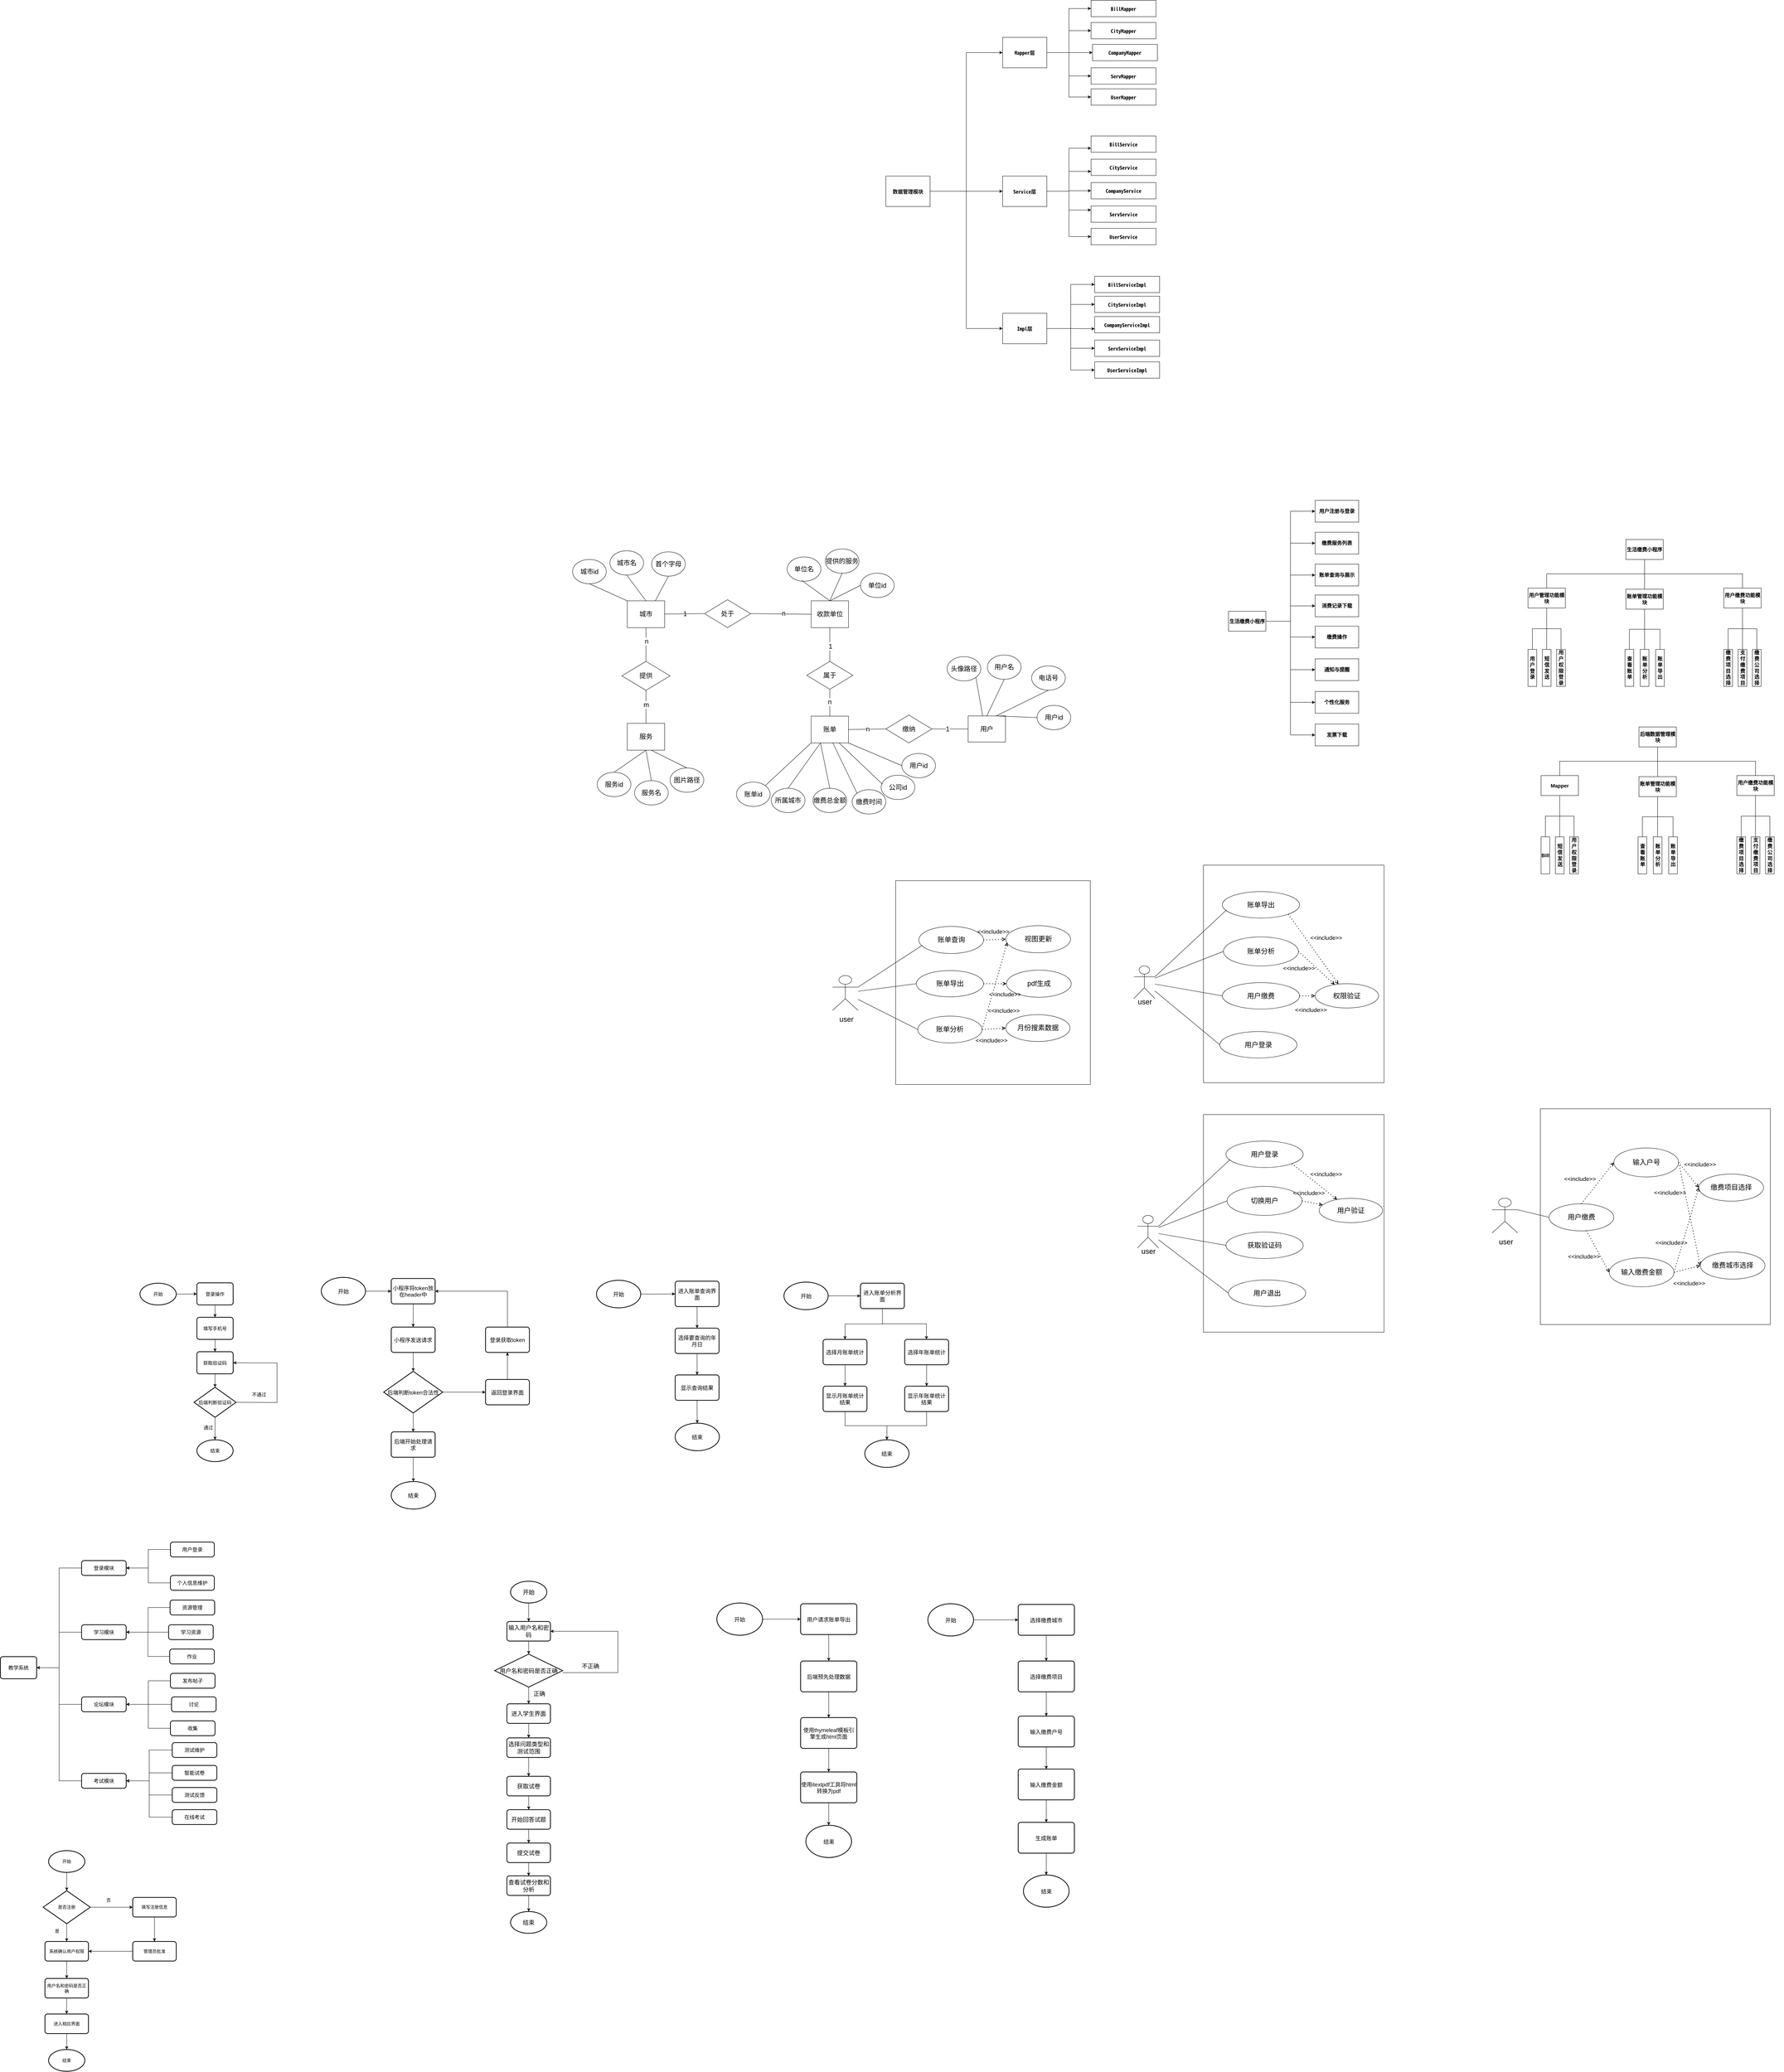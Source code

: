 <mxfile version="24.4.2" type="github">
  <diagram name="第 1 页" id="tUKBxdM7_xL5C1LiaCt_">
    <mxGraphModel dx="6037" dy="1883" grid="0" gridSize="10" guides="1" tooltips="1" connect="1" arrows="1" fold="1" page="0" pageScale="1" pageWidth="827" pageHeight="1169" math="0" shadow="0">
      <root>
        <mxCell id="0" />
        <mxCell id="1" parent="0" />
        <mxCell id="L2CVsLjOSn7QCdIP_LNi-9" style="edgeStyle=orthogonalEdgeStyle;rounded=0;orthogonalLoop=1;jettySize=auto;html=1;entryX=0;entryY=0.5;entryDx=0;entryDy=0;" parent="1" source="L2CVsLjOSn7QCdIP_LNi-1" target="L2CVsLjOSn7QCdIP_LNi-2" edge="1">
          <mxGeometry relative="1" as="geometry" />
        </mxCell>
        <mxCell id="L2CVsLjOSn7QCdIP_LNi-10" style="edgeStyle=orthogonalEdgeStyle;rounded=0;orthogonalLoop=1;jettySize=auto;html=1;exitX=1;exitY=0.5;exitDx=0;exitDy=0;entryX=0;entryY=0.5;entryDx=0;entryDy=0;" parent="1" source="L2CVsLjOSn7QCdIP_LNi-1" target="L2CVsLjOSn7QCdIP_LNi-3" edge="1">
          <mxGeometry relative="1" as="geometry" />
        </mxCell>
        <mxCell id="L2CVsLjOSn7QCdIP_LNi-11" style="edgeStyle=orthogonalEdgeStyle;rounded=0;orthogonalLoop=1;jettySize=auto;html=1;exitX=1;exitY=0.5;exitDx=0;exitDy=0;entryX=0;entryY=0.5;entryDx=0;entryDy=0;" parent="1" source="L2CVsLjOSn7QCdIP_LNi-1" target="L2CVsLjOSn7QCdIP_LNi-4" edge="1">
          <mxGeometry relative="1" as="geometry" />
        </mxCell>
        <mxCell id="L2CVsLjOSn7QCdIP_LNi-12" style="edgeStyle=orthogonalEdgeStyle;rounded=0;orthogonalLoop=1;jettySize=auto;html=1;exitX=1;exitY=0.5;exitDx=0;exitDy=0;entryX=0;entryY=0.5;entryDx=0;entryDy=0;" parent="1" source="L2CVsLjOSn7QCdIP_LNi-1" target="L2CVsLjOSn7QCdIP_LNi-5" edge="1">
          <mxGeometry relative="1" as="geometry" />
        </mxCell>
        <mxCell id="L2CVsLjOSn7QCdIP_LNi-13" style="edgeStyle=orthogonalEdgeStyle;rounded=0;orthogonalLoop=1;jettySize=auto;html=1;exitX=1;exitY=0.5;exitDx=0;exitDy=0;entryX=0;entryY=0.5;entryDx=0;entryDy=0;" parent="1" source="L2CVsLjOSn7QCdIP_LNi-1" target="L2CVsLjOSn7QCdIP_LNi-6" edge="1">
          <mxGeometry relative="1" as="geometry" />
        </mxCell>
        <mxCell id="L2CVsLjOSn7QCdIP_LNi-14" style="edgeStyle=orthogonalEdgeStyle;rounded=0;orthogonalLoop=1;jettySize=auto;html=1;exitX=1;exitY=0.5;exitDx=0;exitDy=0;entryX=0;entryY=0.5;entryDx=0;entryDy=0;" parent="1" source="L2CVsLjOSn7QCdIP_LNi-1" target="L2CVsLjOSn7QCdIP_LNi-7" edge="1">
          <mxGeometry relative="1" as="geometry" />
        </mxCell>
        <mxCell id="L2CVsLjOSn7QCdIP_LNi-15" style="edgeStyle=orthogonalEdgeStyle;rounded=0;orthogonalLoop=1;jettySize=auto;html=1;exitX=1;exitY=0.5;exitDx=0;exitDy=0;entryX=0;entryY=0.5;entryDx=0;entryDy=0;" parent="1" source="L2CVsLjOSn7QCdIP_LNi-1" target="L2CVsLjOSn7QCdIP_LNi-8" edge="1">
          <mxGeometry relative="1" as="geometry" />
        </mxCell>
        <mxCell id="v-9v-QomNasKNrCwQyGU-2" style="edgeStyle=orthogonalEdgeStyle;rounded=0;orthogonalLoop=1;jettySize=auto;html=1;exitX=1;exitY=0.5;exitDx=0;exitDy=0;entryX=0;entryY=0.5;entryDx=0;entryDy=0;" parent="1" source="L2CVsLjOSn7QCdIP_LNi-1" target="v-9v-QomNasKNrCwQyGU-1" edge="1">
          <mxGeometry relative="1" as="geometry" />
        </mxCell>
        <mxCell id="L2CVsLjOSn7QCdIP_LNi-1" value="生活缴费小程序" style="rounded=0;whiteSpace=wrap;html=1;fontSize=14;fontStyle=1" parent="1" vertex="1">
          <mxGeometry x="-345" y="934" width="103" height="55" as="geometry" />
        </mxCell>
        <mxCell id="L2CVsLjOSn7QCdIP_LNi-2" value="&lt;p class=&quot;MsoNormal&quot; style=&quot;font-size: 14px;&quot;&gt;&lt;b style=&quot;font-size: 14px;&quot;&gt;&lt;font face=&quot;Segoe UI&quot; style=&quot;font-size: 14px;&quot;&gt;用户注册与登录&lt;/font&gt;&lt;/b&gt;&lt;/p&gt;" style="rounded=0;whiteSpace=wrap;html=1;fontSize=14;" parent="1" vertex="1">
          <mxGeometry x="-106" y="628" width="120" height="60" as="geometry" />
        </mxCell>
        <mxCell id="L2CVsLjOSn7QCdIP_LNi-3" value="&lt;p class=&quot;MsoNormal&quot; style=&quot;font-size: 14px;&quot;&gt;&lt;b style=&quot;font-size: 14px;&quot;&gt;缴费服务列表&lt;/b&gt;&lt;/p&gt;" style="rounded=0;whiteSpace=wrap;html=1;fontSize=14;" parent="1" vertex="1">
          <mxGeometry x="-106" y="716" width="120" height="60" as="geometry" />
        </mxCell>
        <mxCell id="L2CVsLjOSn7QCdIP_LNi-4" value="&lt;p class=&quot;MsoNormal&quot; style=&quot;font-size: 14px;&quot;&gt;&lt;b style=&quot;font-size: 14px;&quot;&gt;账单查询与展示&lt;/b&gt;&lt;/p&gt;" style="rounded=0;whiteSpace=wrap;html=1;fontSize=14;" parent="1" vertex="1">
          <mxGeometry x="-106" y="804" width="120" height="60" as="geometry" />
        </mxCell>
        <mxCell id="L2CVsLjOSn7QCdIP_LNi-5" value="&lt;p class=&quot;MsoNormal&quot; style=&quot;font-size: 14px;&quot;&gt;&lt;b style=&quot;font-size: 14px;&quot;&gt;&lt;font face=&quot;宋体&quot; style=&quot;font-size: 14px;&quot;&gt;消费记录下载&lt;/font&gt;&lt;/b&gt;&lt;/p&gt;" style="rounded=0;whiteSpace=wrap;html=1;fontSize=14;" parent="1" vertex="1">
          <mxGeometry x="-106" y="889" width="120" height="60" as="geometry" />
        </mxCell>
        <mxCell id="L2CVsLjOSn7QCdIP_LNi-6" value="&lt;p class=&quot;MsoNormal&quot; style=&quot;font-size: 14px;&quot;&gt;&lt;b style=&quot;font-size: 14px;&quot;&gt;缴费操作&lt;/b&gt;&lt;/p&gt;" style="rounded=0;whiteSpace=wrap;html=1;fontSize=14;" parent="1" vertex="1">
          <mxGeometry x="-106" y="975" width="120" height="60" as="geometry" />
        </mxCell>
        <mxCell id="L2CVsLjOSn7QCdIP_LNi-7" value="&lt;p class=&quot;MsoNormal&quot; style=&quot;font-size: 14px;&quot;&gt;&lt;b style=&quot;font-size: 14px;&quot;&gt;通知与提醒&lt;/b&gt;&lt;/p&gt;" style="rounded=0;whiteSpace=wrap;html=1;fontSize=14;" parent="1" vertex="1">
          <mxGeometry x="-106" y="1065" width="120" height="60" as="geometry" />
        </mxCell>
        <mxCell id="L2CVsLjOSn7QCdIP_LNi-8" value="&lt;p class=&quot;MsoNormal&quot; style=&quot;font-size: 14px;&quot;&gt;&lt;b style=&quot;font-size: 14px;&quot;&gt;个性化服务&lt;/b&gt;&lt;/p&gt;" style="rounded=0;whiteSpace=wrap;html=1;fontSize=14;" parent="1" vertex="1">
          <mxGeometry x="-106" y="1155" width="120" height="60" as="geometry" />
        </mxCell>
        <mxCell id="v-9v-QomNasKNrCwQyGU-1" value="&lt;p class=&quot;MsoNormal&quot; style=&quot;font-size: 14px;&quot;&gt;&lt;b&gt;发票下载&lt;/b&gt;&lt;/p&gt;" style="rounded=0;whiteSpace=wrap;html=1;fontSize=14;" parent="1" vertex="1">
          <mxGeometry x="-106" y="1245" width="120" height="60" as="geometry" />
        </mxCell>
        <mxCell id="68sZiEqwBh2bfW3YKWfS-41" style="edgeStyle=orthogonalEdgeStyle;rounded=0;orthogonalLoop=1;jettySize=auto;html=1;endArrow=none;endFill=0;" parent="1" source="68sZiEqwBh2bfW3YKWfS-1" target="68sZiEqwBh2bfW3YKWfS-3" edge="1">
          <mxGeometry relative="1" as="geometry" />
        </mxCell>
        <mxCell id="68sZiEqwBh2bfW3YKWfS-42" style="edgeStyle=orthogonalEdgeStyle;rounded=0;orthogonalLoop=1;jettySize=auto;html=1;exitX=0.5;exitY=1;exitDx=0;exitDy=0;endArrow=none;endFill=0;" parent="1" source="68sZiEqwBh2bfW3YKWfS-1" target="68sZiEqwBh2bfW3YKWfS-2" edge="1">
          <mxGeometry relative="1" as="geometry" />
        </mxCell>
        <mxCell id="68sZiEqwBh2bfW3YKWfS-43" style="edgeStyle=orthogonalEdgeStyle;rounded=0;orthogonalLoop=1;jettySize=auto;html=1;exitX=0.5;exitY=1;exitDx=0;exitDy=0;endArrow=none;endFill=0;" parent="1" source="68sZiEqwBh2bfW3YKWfS-1" target="68sZiEqwBh2bfW3YKWfS-4" edge="1">
          <mxGeometry relative="1" as="geometry" />
        </mxCell>
        <mxCell id="68sZiEqwBh2bfW3YKWfS-1" value="生活缴费小程序" style="rounded=0;whiteSpace=wrap;html=1;fontSize=14;fontStyle=1" parent="1" vertex="1">
          <mxGeometry x="751" y="736" width="103" height="55" as="geometry" />
        </mxCell>
        <mxCell id="68sZiEqwBh2bfW3YKWfS-45" style="edgeStyle=orthogonalEdgeStyle;rounded=0;orthogonalLoop=1;jettySize=auto;html=1;exitX=0.5;exitY=1;exitDx=0;exitDy=0;entryX=0.5;entryY=0;entryDx=0;entryDy=0;endArrow=none;endFill=0;" parent="1" source="68sZiEqwBh2bfW3YKWfS-2" target="68sZiEqwBh2bfW3YKWfS-17" edge="1">
          <mxGeometry relative="1" as="geometry" />
        </mxCell>
        <mxCell id="68sZiEqwBh2bfW3YKWfS-46" style="edgeStyle=orthogonalEdgeStyle;rounded=0;orthogonalLoop=1;jettySize=auto;html=1;exitX=0.5;exitY=1;exitDx=0;exitDy=0;entryX=0.5;entryY=0;entryDx=0;entryDy=0;endArrow=none;endFill=0;" parent="1" source="68sZiEqwBh2bfW3YKWfS-2" target="68sZiEqwBh2bfW3YKWfS-24" edge="1">
          <mxGeometry relative="1" as="geometry" />
        </mxCell>
        <mxCell id="68sZiEqwBh2bfW3YKWfS-47" style="edgeStyle=orthogonalEdgeStyle;rounded=0;orthogonalLoop=1;jettySize=auto;html=1;exitX=0.5;exitY=1;exitDx=0;exitDy=0;entryX=0.5;entryY=0;entryDx=0;entryDy=0;endArrow=none;endFill=0;" parent="1" source="68sZiEqwBh2bfW3YKWfS-2" target="68sZiEqwBh2bfW3YKWfS-18" edge="1">
          <mxGeometry relative="1" as="geometry" />
        </mxCell>
        <mxCell id="68sZiEqwBh2bfW3YKWfS-2" value="用户管理功能模块" style="rounded=0;whiteSpace=wrap;html=1;fontSize=14;fontStyle=1" parent="1" vertex="1">
          <mxGeometry x="481" y="870" width="103" height="55" as="geometry" />
        </mxCell>
        <mxCell id="68sZiEqwBh2bfW3YKWfS-48" style="edgeStyle=orthogonalEdgeStyle;rounded=0;orthogonalLoop=1;jettySize=auto;html=1;exitX=0.5;exitY=1;exitDx=0;exitDy=0;entryX=0.5;entryY=0;entryDx=0;entryDy=0;endArrow=none;endFill=0;" parent="1" source="68sZiEqwBh2bfW3YKWfS-3" target="68sZiEqwBh2bfW3YKWfS-20" edge="1">
          <mxGeometry relative="1" as="geometry" />
        </mxCell>
        <mxCell id="68sZiEqwBh2bfW3YKWfS-49" style="edgeStyle=orthogonalEdgeStyle;rounded=0;orthogonalLoop=1;jettySize=auto;html=1;exitX=0.5;exitY=1;exitDx=0;exitDy=0;entryX=0.5;entryY=0;entryDx=0;entryDy=0;endArrow=none;endFill=0;" parent="1" source="68sZiEqwBh2bfW3YKWfS-3" target="68sZiEqwBh2bfW3YKWfS-19" edge="1">
          <mxGeometry relative="1" as="geometry" />
        </mxCell>
        <mxCell id="68sZiEqwBh2bfW3YKWfS-50" style="edgeStyle=orthogonalEdgeStyle;rounded=0;orthogonalLoop=1;jettySize=auto;html=1;exitX=0.5;exitY=1;exitDx=0;exitDy=0;entryX=0.5;entryY=0;entryDx=0;entryDy=0;endArrow=none;endFill=0;" parent="1" source="68sZiEqwBh2bfW3YKWfS-3" target="68sZiEqwBh2bfW3YKWfS-21" edge="1">
          <mxGeometry relative="1" as="geometry" />
        </mxCell>
        <mxCell id="68sZiEqwBh2bfW3YKWfS-3" value="账单管理功能模块" style="rounded=0;whiteSpace=wrap;html=1;fontSize=14;fontStyle=1" parent="1" vertex="1">
          <mxGeometry x="751" y="873" width="103" height="55" as="geometry" />
        </mxCell>
        <mxCell id="68sZiEqwBh2bfW3YKWfS-52" style="edgeStyle=orthogonalEdgeStyle;rounded=0;orthogonalLoop=1;jettySize=auto;html=1;exitX=0.5;exitY=1;exitDx=0;exitDy=0;entryX=0.5;entryY=0;entryDx=0;entryDy=0;endArrow=none;endFill=0;" parent="1" source="68sZiEqwBh2bfW3YKWfS-4" target="68sZiEqwBh2bfW3YKWfS-14" edge="1">
          <mxGeometry relative="1" as="geometry" />
        </mxCell>
        <mxCell id="68sZiEqwBh2bfW3YKWfS-53" style="edgeStyle=orthogonalEdgeStyle;rounded=0;orthogonalLoop=1;jettySize=auto;html=1;exitX=0.5;exitY=1;exitDx=0;exitDy=0;entryX=0.5;entryY=0;entryDx=0;entryDy=0;endArrow=none;endFill=0;" parent="1" source="68sZiEqwBh2bfW3YKWfS-4" target="68sZiEqwBh2bfW3YKWfS-12" edge="1">
          <mxGeometry relative="1" as="geometry" />
        </mxCell>
        <mxCell id="68sZiEqwBh2bfW3YKWfS-54" style="edgeStyle=orthogonalEdgeStyle;rounded=0;orthogonalLoop=1;jettySize=auto;html=1;exitX=0.5;exitY=1;exitDx=0;exitDy=0;entryX=0.5;entryY=0;entryDx=0;entryDy=0;endArrow=none;endFill=0;" parent="1" source="68sZiEqwBh2bfW3YKWfS-4" target="68sZiEqwBh2bfW3YKWfS-13" edge="1">
          <mxGeometry relative="1" as="geometry" />
        </mxCell>
        <mxCell id="68sZiEqwBh2bfW3YKWfS-4" value="用户缴费功能模块" style="rounded=0;whiteSpace=wrap;html=1;fontSize=14;fontStyle=1" parent="1" vertex="1">
          <mxGeometry x="1021" y="870" width="103" height="55" as="geometry" />
        </mxCell>
        <mxCell id="68sZiEqwBh2bfW3YKWfS-12" value="缴费项目选择" style="rounded=0;whiteSpace=wrap;html=1;fontSize=14;fontStyle=1" parent="1" vertex="1">
          <mxGeometry x="1021" y="1039" width="24" height="102" as="geometry" />
        </mxCell>
        <mxCell id="68sZiEqwBh2bfW3YKWfS-13" value="缴费公司选择" style="rounded=0;whiteSpace=wrap;html=1;fontSize=14;fontStyle=1" parent="1" vertex="1">
          <mxGeometry x="1100" y="1039" width="24" height="102" as="geometry" />
        </mxCell>
        <mxCell id="68sZiEqwBh2bfW3YKWfS-14" value="支付缴费项目" style="rounded=0;whiteSpace=wrap;html=1;fontSize=14;fontStyle=1" parent="1" vertex="1">
          <mxGeometry x="1060.5" y="1039" width="24" height="102" as="geometry" />
        </mxCell>
        <mxCell id="68sZiEqwBh2bfW3YKWfS-17" value="用户登录" style="rounded=0;whiteSpace=wrap;html=1;fontSize=14;fontStyle=1" parent="1" vertex="1">
          <mxGeometry x="481" y="1039" width="24" height="102" as="geometry" />
        </mxCell>
        <mxCell id="68sZiEqwBh2bfW3YKWfS-18" value="用户权限登录" style="rounded=0;whiteSpace=wrap;html=1;fontSize=14;fontStyle=1" parent="1" vertex="1">
          <mxGeometry x="560" y="1039" width="24" height="102" as="geometry" />
        </mxCell>
        <mxCell id="68sZiEqwBh2bfW3YKWfS-19" value="查看账单" style="rounded=0;whiteSpace=wrap;html=1;fontSize=14;fontStyle=1" parent="1" vertex="1">
          <mxGeometry x="748.5" y="1039" width="24" height="102" as="geometry" />
        </mxCell>
        <mxCell id="68sZiEqwBh2bfW3YKWfS-20" value="账单分析" style="rounded=0;whiteSpace=wrap;html=1;fontSize=14;fontStyle=1" parent="1" vertex="1">
          <mxGeometry x="790.5" y="1039" width="24" height="102" as="geometry" />
        </mxCell>
        <mxCell id="68sZiEqwBh2bfW3YKWfS-21" value="账单导出" style="rounded=0;whiteSpace=wrap;html=1;fontSize=14;fontStyle=1" parent="1" vertex="1">
          <mxGeometry x="833" y="1039" width="24" height="102" as="geometry" />
        </mxCell>
        <mxCell id="68sZiEqwBh2bfW3YKWfS-24" value="短信发送" style="rounded=0;whiteSpace=wrap;html=1;fontSize=14;fontStyle=1" parent="1" vertex="1">
          <mxGeometry x="520.5" y="1039" width="24" height="102" as="geometry" />
        </mxCell>
        <mxCell id="68sZiEqwBh2bfW3YKWfS-88" style="edgeStyle=orthogonalEdgeStyle;rounded=0;orthogonalLoop=1;jettySize=auto;html=1;endArrow=none;endFill=0;fontSize=18;" parent="1" source="68sZiEqwBh2bfW3YKWfS-55" target="68sZiEqwBh2bfW3YKWfS-87" edge="1">
          <mxGeometry relative="1" as="geometry" />
        </mxCell>
        <mxCell id="68sZiEqwBh2bfW3YKWfS-90" value="n" style="edgeLabel;html=1;align=center;verticalAlign=middle;resizable=0;points=[];fontSize=18;" parent="68sZiEqwBh2bfW3YKWfS-88" vertex="1" connectable="0">
          <mxGeometry x="-0.189" y="1" relative="1" as="geometry">
            <mxPoint as="offset" />
          </mxGeometry>
        </mxCell>
        <mxCell id="68sZiEqwBh2bfW3YKWfS-55" value="城市" style="rounded=0;whiteSpace=wrap;html=1;fontSize=18;" parent="1" vertex="1">
          <mxGeometry x="-2003" y="905" width="103" height="74" as="geometry" />
        </mxCell>
        <mxCell id="68sZiEqwBh2bfW3YKWfS-56" value="服务" style="rounded=0;whiteSpace=wrap;html=1;fontSize=18;" parent="1" vertex="1">
          <mxGeometry x="-2003" y="1243" width="103" height="74" as="geometry" />
        </mxCell>
        <mxCell id="68sZiEqwBh2bfW3YKWfS-57" value="收款单位" style="rounded=0;whiteSpace=wrap;html=1;fontSize=18;" parent="1" vertex="1">
          <mxGeometry x="-1496" y="905" width="103" height="74" as="geometry" />
        </mxCell>
        <mxCell id="68sZiEqwBh2bfW3YKWfS-58" value="用户" style="rounded=0;whiteSpace=wrap;html=1;fontSize=18;" parent="1" vertex="1">
          <mxGeometry x="-1063" y="1222.5" width="103" height="72" as="geometry" />
        </mxCell>
        <mxCell id="68sZiEqwBh2bfW3YKWfS-59" value="账单" style="rounded=0;whiteSpace=wrap;html=1;fontSize=18;" parent="1" vertex="1">
          <mxGeometry x="-1496" y="1223" width="103" height="74" as="geometry" />
        </mxCell>
        <mxCell id="68sZiEqwBh2bfW3YKWfS-60" value="城市id" style="ellipse;whiteSpace=wrap;html=1;fontSize=18;" parent="1" vertex="1">
          <mxGeometry x="-2154" y="791" width="93" height="67" as="geometry" />
        </mxCell>
        <mxCell id="68sZiEqwBh2bfW3YKWfS-61" value="城市名" style="ellipse;whiteSpace=wrap;html=1;fontSize=18;" parent="1" vertex="1">
          <mxGeometry x="-2051" y="767" width="93" height="67" as="geometry" />
        </mxCell>
        <mxCell id="68sZiEqwBh2bfW3YKWfS-62" value="服务id" style="ellipse;whiteSpace=wrap;html=1;fontSize=18;" parent="1" vertex="1">
          <mxGeometry x="-2086" y="1378" width="93" height="67" as="geometry" />
        </mxCell>
        <mxCell id="68sZiEqwBh2bfW3YKWfS-63" value="用户id" style="ellipse;whiteSpace=wrap;html=1;fontSize=18;" parent="1" vertex="1">
          <mxGeometry x="-873" y="1193.5" width="93" height="67" as="geometry" />
        </mxCell>
        <mxCell id="68sZiEqwBh2bfW3YKWfS-64" value="所属城市" style="ellipse;whiteSpace=wrap;html=1;fontSize=18;" parent="1" vertex="1">
          <mxGeometry x="-1606" y="1422" width="93" height="67" as="geometry" />
        </mxCell>
        <mxCell id="68sZiEqwBh2bfW3YKWfS-65" value="账单id" style="ellipse;whiteSpace=wrap;html=1;fontSize=18;" parent="1" vertex="1">
          <mxGeometry x="-1702" y="1405" width="93" height="67" as="geometry" />
        </mxCell>
        <mxCell id="68sZiEqwBh2bfW3YKWfS-66" value="单位id" style="ellipse;whiteSpace=wrap;html=1;fontSize=18;" parent="1" vertex="1">
          <mxGeometry x="-1360" y="829" width="93" height="67" as="geometry" />
        </mxCell>
        <mxCell id="68sZiEqwBh2bfW3YKWfS-67" value="首个字母" style="ellipse;whiteSpace=wrap;html=1;fontSize=18;" parent="1" vertex="1">
          <mxGeometry x="-1936" y="770" width="93" height="67" as="geometry" />
        </mxCell>
        <mxCell id="68sZiEqwBh2bfW3YKWfS-68" value="单位名" style="ellipse;whiteSpace=wrap;html=1;fontSize=18;" parent="1" vertex="1">
          <mxGeometry x="-1562" y="784" width="93" height="67" as="geometry" />
        </mxCell>
        <mxCell id="68sZiEqwBh2bfW3YKWfS-69" value="用户名" style="ellipse;whiteSpace=wrap;html=1;fontSize=18;" parent="1" vertex="1">
          <mxGeometry x="-1010" y="1054.5" width="93" height="67" as="geometry" />
        </mxCell>
        <mxCell id="68sZiEqwBh2bfW3YKWfS-70" value="图片路径" style="ellipse;whiteSpace=wrap;html=1;fontSize=18;" parent="1" vertex="1">
          <mxGeometry x="-1885" y="1366" width="93" height="67" as="geometry" />
        </mxCell>
        <mxCell id="68sZiEqwBh2bfW3YKWfS-71" value="服务名" style="ellipse;whiteSpace=wrap;html=1;fontSize=18;" parent="1" vertex="1">
          <mxGeometry x="-1983" y="1401" width="93" height="67" as="geometry" />
        </mxCell>
        <mxCell id="68sZiEqwBh2bfW3YKWfS-72" value="电话号" style="ellipse;whiteSpace=wrap;html=1;fontSize=18;" parent="1" vertex="1">
          <mxGeometry x="-888" y="1084.5" width="93" height="67" as="geometry" />
        </mxCell>
        <mxCell id="68sZiEqwBh2bfW3YKWfS-73" value="提供的服务" style="ellipse;whiteSpace=wrap;html=1;fontSize=18;" parent="1" vertex="1">
          <mxGeometry x="-1457" y="762" width="93" height="67" as="geometry" />
        </mxCell>
        <mxCell id="68sZiEqwBh2bfW3YKWfS-74" value="头像路径" style="ellipse;whiteSpace=wrap;html=1;fontSize=18;" parent="1" vertex="1">
          <mxGeometry x="-1121" y="1059" width="93" height="67" as="geometry" />
        </mxCell>
        <mxCell id="68sZiEqwBh2bfW3YKWfS-79" value="用户id" style="ellipse;whiteSpace=wrap;html=1;fontSize=18;" parent="1" vertex="1">
          <mxGeometry x="-1246" y="1326" width="93" height="67" as="geometry" />
        </mxCell>
        <mxCell id="68sZiEqwBh2bfW3YKWfS-80" value="缴费时间" style="ellipse;whiteSpace=wrap;html=1;fontSize=18;" parent="1" vertex="1">
          <mxGeometry x="-1383" y="1426" width="93" height="67" as="geometry" />
        </mxCell>
        <mxCell id="68sZiEqwBh2bfW3YKWfS-81" value="公司id" style="ellipse;whiteSpace=wrap;html=1;fontSize=18;" parent="1" vertex="1">
          <mxGeometry x="-1303" y="1386" width="93" height="67" as="geometry" />
        </mxCell>
        <mxCell id="68sZiEqwBh2bfW3YKWfS-82" value="缴费总金额" style="ellipse;whiteSpace=wrap;html=1;fontSize=18;" parent="1" vertex="1">
          <mxGeometry x="-1491" y="1422" width="93" height="67" as="geometry" />
        </mxCell>
        <mxCell id="68sZiEqwBh2bfW3YKWfS-84" value="" style="endArrow=none;html=1;rounded=0;entryX=0.5;entryY=1;entryDx=0;entryDy=0;exitX=0;exitY=0;exitDx=0;exitDy=0;fontSize=18;" parent="1" source="68sZiEqwBh2bfW3YKWfS-55" target="68sZiEqwBh2bfW3YKWfS-60" edge="1">
          <mxGeometry width="50" height="50" relative="1" as="geometry">
            <mxPoint x="-2105" y="1075" as="sourcePoint" />
            <mxPoint x="-2055" y="1025" as="targetPoint" />
          </mxGeometry>
        </mxCell>
        <mxCell id="68sZiEqwBh2bfW3YKWfS-85" value="" style="endArrow=none;html=1;rounded=0;entryX=0.5;entryY=1;entryDx=0;entryDy=0;exitX=0.5;exitY=0;exitDx=0;exitDy=0;fontSize=18;" parent="1" source="68sZiEqwBh2bfW3YKWfS-55" target="68sZiEqwBh2bfW3YKWfS-61" edge="1">
          <mxGeometry width="50" height="50" relative="1" as="geometry">
            <mxPoint x="-1837" y="958" as="sourcePoint" />
            <mxPoint x="-1787" y="908" as="targetPoint" />
          </mxGeometry>
        </mxCell>
        <mxCell id="68sZiEqwBh2bfW3YKWfS-86" value="" style="endArrow=none;html=1;rounded=0;entryX=0.5;entryY=1;entryDx=0;entryDy=0;exitX=0.75;exitY=0;exitDx=0;exitDy=0;fontSize=18;" parent="1" source="68sZiEqwBh2bfW3YKWfS-55" target="68sZiEqwBh2bfW3YKWfS-67" edge="1">
          <mxGeometry width="50" height="50" relative="1" as="geometry">
            <mxPoint x="-1493" y="1012" as="sourcePoint" />
            <mxPoint x="-1443" y="962" as="targetPoint" />
          </mxGeometry>
        </mxCell>
        <mxCell id="68sZiEqwBh2bfW3YKWfS-89" style="edgeStyle=orthogonalEdgeStyle;rounded=0;orthogonalLoop=1;jettySize=auto;html=1;exitX=0.5;exitY=1;exitDx=0;exitDy=0;endArrow=none;endFill=0;fontSize=18;" parent="1" source="68sZiEqwBh2bfW3YKWfS-87" target="68sZiEqwBh2bfW3YKWfS-56" edge="1">
          <mxGeometry relative="1" as="geometry" />
        </mxCell>
        <mxCell id="68sZiEqwBh2bfW3YKWfS-91" value="m" style="edgeLabel;html=1;align=center;verticalAlign=middle;resizable=0;points=[];fontSize=18;" parent="68sZiEqwBh2bfW3YKWfS-89" vertex="1" connectable="0">
          <mxGeometry x="-0.109" relative="1" as="geometry">
            <mxPoint y="-1" as="offset" />
          </mxGeometry>
        </mxCell>
        <mxCell id="68sZiEqwBh2bfW3YKWfS-87" value="提供" style="rhombus;whiteSpace=wrap;html=1;fontSize=18;" parent="1" vertex="1">
          <mxGeometry x="-2018" y="1072" width="133" height="80" as="geometry" />
        </mxCell>
        <mxCell id="68sZiEqwBh2bfW3YKWfS-92" value="" style="endArrow=none;html=1;rounded=0;entryX=0.5;entryY=1;entryDx=0;entryDy=0;exitX=0.5;exitY=0;exitDx=0;exitDy=0;fontSize=18;" parent="1" source="68sZiEqwBh2bfW3YKWfS-62" target="68sZiEqwBh2bfW3YKWfS-56" edge="1">
          <mxGeometry width="50" height="50" relative="1" as="geometry">
            <mxPoint x="-2178" y="1344" as="sourcePoint" />
            <mxPoint x="-2128" y="1294" as="targetPoint" />
          </mxGeometry>
        </mxCell>
        <mxCell id="68sZiEqwBh2bfW3YKWfS-93" value="" style="endArrow=none;html=1;rounded=0;entryX=0.5;entryY=1;entryDx=0;entryDy=0;exitX=0.5;exitY=0;exitDx=0;exitDy=0;fontSize=18;" parent="1" source="68sZiEqwBh2bfW3YKWfS-71" target="68sZiEqwBh2bfW3YKWfS-56" edge="1">
          <mxGeometry width="50" height="50" relative="1" as="geometry">
            <mxPoint x="-1978" y="1580" as="sourcePoint" />
            <mxPoint x="-1928" y="1530" as="targetPoint" />
          </mxGeometry>
        </mxCell>
        <mxCell id="68sZiEqwBh2bfW3YKWfS-94" value="" style="endArrow=none;html=1;rounded=0;entryX=0.633;entryY=0.996;entryDx=0;entryDy=0;entryPerimeter=0;exitX=0.5;exitY=0;exitDx=0;exitDy=0;fontSize=18;" parent="1" source="68sZiEqwBh2bfW3YKWfS-70" target="68sZiEqwBh2bfW3YKWfS-56" edge="1">
          <mxGeometry width="50" height="50" relative="1" as="geometry">
            <mxPoint x="-1827" y="1379" as="sourcePoint" />
            <mxPoint x="-1777" y="1329" as="targetPoint" />
          </mxGeometry>
        </mxCell>
        <mxCell id="68sZiEqwBh2bfW3YKWfS-95" value="" style="endArrow=none;html=1;rounded=0;entryX=1;entryY=1;entryDx=0;entryDy=0;exitX=0.388;exitY=0;exitDx=0;exitDy=0;exitPerimeter=0;fontSize=18;" parent="1" source="68sZiEqwBh2bfW3YKWfS-58" target="68sZiEqwBh2bfW3YKWfS-74" edge="1">
          <mxGeometry width="50" height="50" relative="1" as="geometry">
            <mxPoint x="-1171" y="1338.5" as="sourcePoint" />
            <mxPoint x="-1121" y="1288.5" as="targetPoint" />
          </mxGeometry>
        </mxCell>
        <mxCell id="68sZiEqwBh2bfW3YKWfS-96" value="" style="endArrow=none;html=1;rounded=0;entryX=0.5;entryY=1;entryDx=0;entryDy=0;exitX=0.5;exitY=0;exitDx=0;exitDy=0;fontSize=18;" parent="1" source="68sZiEqwBh2bfW3YKWfS-58" target="68sZiEqwBh2bfW3YKWfS-69" edge="1">
          <mxGeometry width="50" height="50" relative="1" as="geometry">
            <mxPoint x="-1117" y="1435.5" as="sourcePoint" />
            <mxPoint x="-1067" y="1385.5" as="targetPoint" />
          </mxGeometry>
        </mxCell>
        <mxCell id="68sZiEqwBh2bfW3YKWfS-97" value="" style="endArrow=none;html=1;rounded=0;entryX=0.5;entryY=1;entryDx=0;entryDy=0;exitX=0.75;exitY=0;exitDx=0;exitDy=0;fontSize=18;" parent="1" source="68sZiEqwBh2bfW3YKWfS-58" target="68sZiEqwBh2bfW3YKWfS-72" edge="1">
          <mxGeometry width="50" height="50" relative="1" as="geometry">
            <mxPoint x="-1024" y="1409.5" as="sourcePoint" />
            <mxPoint x="-974" y="1359.5" as="targetPoint" />
          </mxGeometry>
        </mxCell>
        <mxCell id="68sZiEqwBh2bfW3YKWfS-98" value="" style="endArrow=none;html=1;rounded=0;entryX=0;entryY=0.5;entryDx=0;entryDy=0;exitX=0.75;exitY=0;exitDx=0;exitDy=0;fontSize=18;" parent="1" source="68sZiEqwBh2bfW3YKWfS-58" target="68sZiEqwBh2bfW3YKWfS-63" edge="1">
          <mxGeometry width="50" height="50" relative="1" as="geometry">
            <mxPoint x="-973" y="1394.5" as="sourcePoint" />
            <mxPoint x="-923" y="1344.5" as="targetPoint" />
          </mxGeometry>
        </mxCell>
        <mxCell id="68sZiEqwBh2bfW3YKWfS-99" value="" style="endArrow=none;html=1;rounded=0;entryX=0.433;entryY=0.97;entryDx=0;entryDy=0;entryPerimeter=0;exitX=0.5;exitY=0;exitDx=0;exitDy=0;fontSize=18;" parent="1" source="68sZiEqwBh2bfW3YKWfS-57" target="68sZiEqwBh2bfW3YKWfS-68" edge="1">
          <mxGeometry width="50" height="50" relative="1" as="geometry">
            <mxPoint x="-1471" y="885" as="sourcePoint" />
            <mxPoint x="-1421" y="835" as="targetPoint" />
          </mxGeometry>
        </mxCell>
        <mxCell id="68sZiEqwBh2bfW3YKWfS-100" value="" style="endArrow=none;html=1;rounded=0;entryX=0.5;entryY=1;entryDx=0;entryDy=0;exitX=0.5;exitY=0;exitDx=0;exitDy=0;fontSize=18;" parent="1" source="68sZiEqwBh2bfW3YKWfS-57" target="68sZiEqwBh2bfW3YKWfS-73" edge="1">
          <mxGeometry width="50" height="50" relative="1" as="geometry">
            <mxPoint x="-1557" y="1150" as="sourcePoint" />
            <mxPoint x="-1507" y="1100" as="targetPoint" />
          </mxGeometry>
        </mxCell>
        <mxCell id="68sZiEqwBh2bfW3YKWfS-101" value="" style="endArrow=none;html=1;rounded=0;entryX=0;entryY=0.5;entryDx=0;entryDy=0;exitX=0.5;exitY=0;exitDx=0;exitDy=0;fontSize=18;" parent="1" source="68sZiEqwBh2bfW3YKWfS-57" target="68sZiEqwBh2bfW3YKWfS-66" edge="1">
          <mxGeometry width="50" height="50" relative="1" as="geometry">
            <mxPoint x="-1404" y="1087" as="sourcePoint" />
            <mxPoint x="-1354" y="1037" as="targetPoint" />
          </mxGeometry>
        </mxCell>
        <mxCell id="68sZiEqwBh2bfW3YKWfS-102" value="处于" style="rhombus;whiteSpace=wrap;html=1;fontSize=18;direction=west;" parent="1" vertex="1">
          <mxGeometry x="-1790" y="902" width="127" height="77" as="geometry" />
        </mxCell>
        <mxCell id="68sZiEqwBh2bfW3YKWfS-103" value="" style="endArrow=none;html=1;rounded=0;entryX=1;entryY=0.5;entryDx=0;entryDy=0;fontSize=18;" parent="1" source="68sZiEqwBh2bfW3YKWfS-55" target="68sZiEqwBh2bfW3YKWfS-102" edge="1">
          <mxGeometry width="50" height="50" relative="1" as="geometry">
            <mxPoint x="-1817" y="1074" as="sourcePoint" />
            <mxPoint x="-1767" y="1024" as="targetPoint" />
          </mxGeometry>
        </mxCell>
        <mxCell id="68sZiEqwBh2bfW3YKWfS-104" value="1" style="text;html=1;align=center;verticalAlign=middle;resizable=0;points=[];autosize=1;strokeColor=none;fillColor=none;fontSize=18;" parent="1" vertex="1">
          <mxGeometry x="-1858" y="924" width="28" height="34" as="geometry" />
        </mxCell>
        <mxCell id="68sZiEqwBh2bfW3YKWfS-105" value="" style="endArrow=none;html=1;rounded=0;entryX=0;entryY=0.5;entryDx=0;entryDy=0;exitX=0;exitY=0.5;exitDx=0;exitDy=0;fontSize=18;" parent="1" source="68sZiEqwBh2bfW3YKWfS-102" target="68sZiEqwBh2bfW3YKWfS-57" edge="1">
          <mxGeometry width="50" height="50" relative="1" as="geometry">
            <mxPoint x="-1612" y="1124" as="sourcePoint" />
            <mxPoint x="-1562" y="1074" as="targetPoint" />
          </mxGeometry>
        </mxCell>
        <mxCell id="68sZiEqwBh2bfW3YKWfS-106" value="n" style="edgeLabel;html=1;align=center;verticalAlign=middle;resizable=0;points=[];fontSize=18;" parent="68sZiEqwBh2bfW3YKWfS-105" vertex="1" connectable="0">
          <mxGeometry x="0.108" y="-2" relative="1" as="geometry">
            <mxPoint x="-2" y="-4" as="offset" />
          </mxGeometry>
        </mxCell>
        <mxCell id="68sZiEqwBh2bfW3YKWfS-107" value="属于" style="rhombus;whiteSpace=wrap;html=1;fontSize=18;direction=west;" parent="1" vertex="1">
          <mxGeometry x="-1508" y="1072" width="127" height="77" as="geometry" />
        </mxCell>
        <mxCell id="68sZiEqwBh2bfW3YKWfS-108" value="" style="endArrow=none;html=1;rounded=0;entryX=0.25;entryY=1;entryDx=0;entryDy=0;exitX=0.5;exitY=0;exitDx=0;exitDy=0;fontSize=18;" parent="1" source="68sZiEqwBh2bfW3YKWfS-64" target="68sZiEqwBh2bfW3YKWfS-59" edge="1">
          <mxGeometry width="50" height="50" relative="1" as="geometry">
            <mxPoint x="-1509" y="1461" as="sourcePoint" />
            <mxPoint x="-1459" y="1411" as="targetPoint" />
          </mxGeometry>
        </mxCell>
        <mxCell id="68sZiEqwBh2bfW3YKWfS-109" value="" style="endArrow=none;html=1;rounded=0;entryX=0.25;entryY=1;entryDx=0;entryDy=0;exitX=0.5;exitY=0;exitDx=0;exitDy=0;fontSize=18;" parent="1" source="68sZiEqwBh2bfW3YKWfS-82" target="68sZiEqwBh2bfW3YKWfS-59" edge="1">
          <mxGeometry width="50" height="50" relative="1" as="geometry">
            <mxPoint x="-1342" y="1486" as="sourcePoint" />
            <mxPoint x="-1292" y="1436" as="targetPoint" />
          </mxGeometry>
        </mxCell>
        <mxCell id="68sZiEqwBh2bfW3YKWfS-110" value="" style="endArrow=none;html=1;rounded=0;entryX=0.575;entryY=0.982;entryDx=0;entryDy=0;entryPerimeter=0;exitX=0;exitY=0;exitDx=0;exitDy=0;fontSize=18;" parent="1" source="68sZiEqwBh2bfW3YKWfS-80" target="68sZiEqwBh2bfW3YKWfS-59" edge="1">
          <mxGeometry width="50" height="50" relative="1" as="geometry">
            <mxPoint x="-1298" y="1371" as="sourcePoint" />
            <mxPoint x="-1248" y="1321" as="targetPoint" />
          </mxGeometry>
        </mxCell>
        <mxCell id="68sZiEqwBh2bfW3YKWfS-111" value="" style="endArrow=none;html=1;rounded=0;entryX=0.75;entryY=1;entryDx=0;entryDy=0;exitX=0.039;exitY=0.371;exitDx=0;exitDy=0;exitPerimeter=0;fontSize=18;" parent="1" source="68sZiEqwBh2bfW3YKWfS-81" target="68sZiEqwBh2bfW3YKWfS-59" edge="1">
          <mxGeometry width="50" height="50" relative="1" as="geometry">
            <mxPoint x="-1319" y="1316" as="sourcePoint" />
            <mxPoint x="-1269" y="1266" as="targetPoint" />
          </mxGeometry>
        </mxCell>
        <mxCell id="68sZiEqwBh2bfW3YKWfS-112" value="" style="endArrow=none;html=1;rounded=0;entryX=1;entryY=1;entryDx=0;entryDy=0;exitX=0;exitY=0.5;exitDx=0;exitDy=0;fontSize=18;" parent="1" source="68sZiEqwBh2bfW3YKWfS-79" target="68sZiEqwBh2bfW3YKWfS-59" edge="1">
          <mxGeometry width="50" height="50" relative="1" as="geometry">
            <mxPoint x="-1285" y="1273" as="sourcePoint" />
            <mxPoint x="-1235" y="1223" as="targetPoint" />
          </mxGeometry>
        </mxCell>
        <mxCell id="68sZiEqwBh2bfW3YKWfS-113" value="" style="endArrow=none;html=1;rounded=0;exitX=0;exitY=1;exitDx=0;exitDy=0;entryX=1;entryY=0;entryDx=0;entryDy=0;fontSize=18;" parent="1" source="68sZiEqwBh2bfW3YKWfS-59" target="68sZiEqwBh2bfW3YKWfS-65" edge="1">
          <mxGeometry width="50" height="50" relative="1" as="geometry">
            <mxPoint x="-1351" y="1293" as="sourcePoint" />
            <mxPoint x="-1627" y="1363" as="targetPoint" />
          </mxGeometry>
        </mxCell>
        <mxCell id="68sZiEqwBh2bfW3YKWfS-116" value="" style="endArrow=none;html=1;rounded=0;entryX=0.5;entryY=1;entryDx=0;entryDy=0;exitX=0.5;exitY=1;exitDx=0;exitDy=0;fontSize=18;" parent="1" source="68sZiEqwBh2bfW3YKWfS-107" target="68sZiEqwBh2bfW3YKWfS-57" edge="1">
          <mxGeometry width="50" height="50" relative="1" as="geometry">
            <mxPoint x="-1282" y="1106" as="sourcePoint" />
            <mxPoint x="-1232" y="1056" as="targetPoint" />
          </mxGeometry>
        </mxCell>
        <mxCell id="68sZiEqwBh2bfW3YKWfS-117" value="1" style="edgeLabel;html=1;align=center;verticalAlign=middle;resizable=0;points=[];fontSize=18;" parent="68sZiEqwBh2bfW3YKWfS-116" vertex="1" connectable="0">
          <mxGeometry x="-0.083" relative="1" as="geometry">
            <mxPoint y="-1" as="offset" />
          </mxGeometry>
        </mxCell>
        <mxCell id="68sZiEqwBh2bfW3YKWfS-120" value="&lt;font style=&quot;font-size: 18px;&quot;&gt;1&lt;/font&gt;" style="edgeLabel;html=1;align=center;verticalAlign=middle;resizable=0;points=[];fontSize=18;" parent="68sZiEqwBh2bfW3YKWfS-116" vertex="1" connectable="0">
          <mxGeometry x="-0.129" y="-1" relative="1" as="geometry">
            <mxPoint y="-1" as="offset" />
          </mxGeometry>
        </mxCell>
        <mxCell id="68sZiEqwBh2bfW3YKWfS-118" value="" style="endArrow=none;html=1;rounded=0;entryX=0.5;entryY=0;entryDx=0;entryDy=0;exitX=0.5;exitY=0;exitDx=0;exitDy=0;fontSize=18;" parent="1" source="68sZiEqwBh2bfW3YKWfS-59" target="68sZiEqwBh2bfW3YKWfS-107" edge="1">
          <mxGeometry width="50" height="50" relative="1" as="geometry">
            <mxPoint x="-1323" y="1218" as="sourcePoint" />
            <mxPoint x="-1273" y="1168" as="targetPoint" />
          </mxGeometry>
        </mxCell>
        <mxCell id="68sZiEqwBh2bfW3YKWfS-119" value="&lt;font style=&quot;font-size: 18px;&quot;&gt;n&lt;/font&gt;" style="edgeLabel;html=1;align=center;verticalAlign=middle;resizable=0;points=[];fontSize=18;" parent="68sZiEqwBh2bfW3YKWfS-118" vertex="1" connectable="0">
          <mxGeometry x="0.051" y="1" relative="1" as="geometry">
            <mxPoint as="offset" />
          </mxGeometry>
        </mxCell>
        <mxCell id="68sZiEqwBh2bfW3YKWfS-122" value="缴纳" style="rhombus;whiteSpace=wrap;html=1;fontSize=18;direction=west;" parent="1" vertex="1">
          <mxGeometry x="-1290" y="1220" width="127" height="77" as="geometry" />
        </mxCell>
        <mxCell id="68sZiEqwBh2bfW3YKWfS-123" value="" style="endArrow=none;html=1;rounded=0;entryX=1;entryY=0.5;entryDx=0;entryDy=0;exitX=1;exitY=0.5;exitDx=0;exitDy=0;fontSize=18;" parent="1" source="68sZiEqwBh2bfW3YKWfS-59" target="68sZiEqwBh2bfW3YKWfS-122" edge="1">
          <mxGeometry width="50" height="50" relative="1" as="geometry">
            <mxPoint x="-1379" y="1318" as="sourcePoint" />
            <mxPoint x="-1329" y="1268" as="targetPoint" />
          </mxGeometry>
        </mxCell>
        <mxCell id="68sZiEqwBh2bfW3YKWfS-125" value="n" style="edgeLabel;html=1;align=center;verticalAlign=middle;resizable=0;points=[];fontSize=18;" parent="68sZiEqwBh2bfW3YKWfS-123" vertex="1" connectable="0">
          <mxGeometry x="0.01" relative="1" as="geometry">
            <mxPoint y="-1" as="offset" />
          </mxGeometry>
        </mxCell>
        <mxCell id="68sZiEqwBh2bfW3YKWfS-126" value="&lt;font style=&quot;font-size: 18px;&quot;&gt;n&lt;/font&gt;" style="edgeLabel;html=1;align=center;verticalAlign=middle;resizable=0;points=[];fontSize=18;" parent="68sZiEqwBh2bfW3YKWfS-123" vertex="1" connectable="0">
          <mxGeometry x="0.03" relative="1" as="geometry">
            <mxPoint as="offset" />
          </mxGeometry>
        </mxCell>
        <mxCell id="68sZiEqwBh2bfW3YKWfS-124" value="" style="endArrow=none;html=1;rounded=0;entryX=0;entryY=0.5;entryDx=0;entryDy=0;exitX=0;exitY=0.5;exitDx=0;exitDy=0;fontSize=18;" parent="1" source="68sZiEqwBh2bfW3YKWfS-122" target="68sZiEqwBh2bfW3YKWfS-58" edge="1">
          <mxGeometry width="50" height="50" relative="1" as="geometry">
            <mxPoint x="-1125" y="1400" as="sourcePoint" />
            <mxPoint x="-1075" y="1350" as="targetPoint" />
          </mxGeometry>
        </mxCell>
        <mxCell id="68sZiEqwBh2bfW3YKWfS-127" value="&lt;font style=&quot;font-size: 18px;&quot;&gt;1&lt;/font&gt;" style="edgeLabel;html=1;align=center;verticalAlign=middle;resizable=0;points=[];fontSize=18;" parent="68sZiEqwBh2bfW3YKWfS-124" vertex="1" connectable="0">
          <mxGeometry x="0.093" y="-1" relative="1" as="geometry">
            <mxPoint x="-12" y="-1" as="offset" />
          </mxGeometry>
        </mxCell>
        <mxCell id="68sZiEqwBh2bfW3YKWfS-131" value="" style="rounded=0;whiteSpace=wrap;html=1;" parent="1" vertex="1">
          <mxGeometry x="-414" y="1634" width="498" height="600" as="geometry" />
        </mxCell>
        <mxCell id="68sZiEqwBh2bfW3YKWfS-132" value="账单导出" style="ellipse;whiteSpace=wrap;html=1;fontSize=19;" parent="1" vertex="1">
          <mxGeometry x="-362" y="1707" width="213" height="73" as="geometry" />
        </mxCell>
        <mxCell id="68sZiEqwBh2bfW3YKWfS-133" value="账单分析" style="ellipse;whiteSpace=wrap;html=1;fontSize=19;" parent="1" vertex="1">
          <mxGeometry x="-359" y="1832" width="207" height="80" as="geometry" />
        </mxCell>
        <mxCell id="68sZiEqwBh2bfW3YKWfS-134" value="用户登录" style="ellipse;whiteSpace=wrap;html=1;fontSize=19;" parent="1" vertex="1">
          <mxGeometry x="-369" y="2093" width="213" height="73" as="geometry" />
        </mxCell>
        <mxCell id="68sZiEqwBh2bfW3YKWfS-135" value="用户缴费" style="ellipse;whiteSpace=wrap;html=1;fontSize=19;" parent="1" vertex="1">
          <mxGeometry x="-362" y="1958" width="213" height="73" as="geometry" />
        </mxCell>
        <mxCell id="68sZiEqwBh2bfW3YKWfS-137" value="权限验证" style="ellipse;whiteSpace=wrap;html=1;fontSize=19;" parent="1" vertex="1">
          <mxGeometry x="-106" y="1961" width="175" height="67" as="geometry" />
        </mxCell>
        <mxCell id="68sZiEqwBh2bfW3YKWfS-142" value="" style="endArrow=none;html=1;rounded=0;entryX=0.053;entryY=0.699;entryDx=0;entryDy=0;entryPerimeter=0;exitX=1;exitY=0.333;exitDx=0;exitDy=0;exitPerimeter=0;" parent="1" source="68sZiEqwBh2bfW3YKWfS-138" target="68sZiEqwBh2bfW3YKWfS-132" edge="1">
          <mxGeometry width="50" height="50" relative="1" as="geometry">
            <mxPoint x="-558" y="1977" as="sourcePoint" />
            <mxPoint x="-508" y="1927" as="targetPoint" />
          </mxGeometry>
        </mxCell>
        <mxCell id="68sZiEqwBh2bfW3YKWfS-143" value="" style="endArrow=none;html=1;rounded=0;entryX=0;entryY=0.5;entryDx=0;entryDy=0;" parent="1" source="68sZiEqwBh2bfW3YKWfS-138" target="68sZiEqwBh2bfW3YKWfS-133" edge="1">
          <mxGeometry width="50" height="50" relative="1" as="geometry">
            <mxPoint x="-617" y="1979" as="sourcePoint" />
            <mxPoint x="-575" y="2080" as="targetPoint" />
          </mxGeometry>
        </mxCell>
        <mxCell id="68sZiEqwBh2bfW3YKWfS-144" value="" style="endArrow=none;html=1;rounded=0;entryX=0;entryY=0.5;entryDx=0;entryDy=0;" parent="1" source="68sZiEqwBh2bfW3YKWfS-138" target="68sZiEqwBh2bfW3YKWfS-135" edge="1">
          <mxGeometry width="50" height="50" relative="1" as="geometry">
            <mxPoint x="-657" y="2159" as="sourcePoint" />
            <mxPoint x="-607" y="2109" as="targetPoint" />
          </mxGeometry>
        </mxCell>
        <mxCell id="68sZiEqwBh2bfW3YKWfS-146" value="" style="endArrow=none;html=1;rounded=0;entryX=0;entryY=0.5;entryDx=0;entryDy=0;" parent="1" source="68sZiEqwBh2bfW3YKWfS-138" target="68sZiEqwBh2bfW3YKWfS-134" edge="1">
          <mxGeometry width="50" height="50" relative="1" as="geometry">
            <mxPoint x="-637" y="2203" as="sourcePoint" />
            <mxPoint x="-587" y="2153" as="targetPoint" />
          </mxGeometry>
        </mxCell>
        <mxCell id="68sZiEqwBh2bfW3YKWfS-147" value="" style="endArrow=open;dashed=1;html=1;dashPattern=1 3;strokeWidth=2;rounded=0;endFill=0;exitX=1;exitY=1;exitDx=0;exitDy=0;" parent="1" source="68sZiEqwBh2bfW3YKWfS-132" target="68sZiEqwBh2bfW3YKWfS-137" edge="1">
          <mxGeometry width="50" height="50" relative="1" as="geometry">
            <mxPoint x="-59" y="1914" as="sourcePoint" />
            <mxPoint x="-21" y="1951" as="targetPoint" />
          </mxGeometry>
        </mxCell>
        <mxCell id="68sZiEqwBh2bfW3YKWfS-148" value="" style="endArrow=open;dashed=1;html=1;dashPattern=1 3;strokeWidth=2;rounded=0;endFill=0;exitX=1;exitY=0.5;exitDx=0;exitDy=0;" parent="1" source="68sZiEqwBh2bfW3YKWfS-133" target="68sZiEqwBh2bfW3YKWfS-137" edge="1">
          <mxGeometry width="50" height="50" relative="1" as="geometry">
            <mxPoint x="-170" y="1779" as="sourcePoint" />
            <mxPoint x="-8" y="1971" as="targetPoint" />
          </mxGeometry>
        </mxCell>
        <mxCell id="68sZiEqwBh2bfW3YKWfS-149" value="" style="endArrow=open;dashed=1;html=1;dashPattern=1 3;strokeWidth=2;rounded=0;endFill=0;exitX=1;exitY=0.5;exitDx=0;exitDy=0;entryX=0;entryY=0.5;entryDx=0;entryDy=0;" parent="1" source="68sZiEqwBh2bfW3YKWfS-135" target="68sZiEqwBh2bfW3YKWfS-137" edge="1">
          <mxGeometry width="50" height="50" relative="1" as="geometry">
            <mxPoint x="-149" y="1981" as="sourcePoint" />
            <mxPoint x="-113.0" y="2093.5" as="targetPoint" />
          </mxGeometry>
        </mxCell>
        <mxCell id="68sZiEqwBh2bfW3YKWfS-151" value="&amp;lt;&amp;lt;include&amp;gt;&amp;gt;" style="text;html=1;align=center;verticalAlign=middle;resizable=0;points=[];autosize=1;strokeColor=none;fillColor=none;fontSize=16;" parent="1" vertex="1">
          <mxGeometry x="-129" y="1818" width="106" height="31" as="geometry" />
        </mxCell>
        <mxCell id="68sZiEqwBh2bfW3YKWfS-152" value="&amp;lt;&amp;lt;include&amp;gt;&amp;gt;" style="text;html=1;align=center;verticalAlign=middle;resizable=0;points=[];autosize=1;strokeColor=none;fillColor=none;fontSize=16;" parent="1" vertex="1">
          <mxGeometry x="-204" y="1902" width="106" height="31" as="geometry" />
        </mxCell>
        <mxCell id="68sZiEqwBh2bfW3YKWfS-153" value="&amp;lt;&amp;lt;include&amp;gt;&amp;gt;" style="text;html=1;align=center;verticalAlign=middle;resizable=0;points=[];autosize=1;strokeColor=none;fillColor=none;fontSize=16;" parent="1" vertex="1">
          <mxGeometry x="-171" y="2017" width="106" height="31" as="geometry" />
        </mxCell>
        <mxCell id="68sZiEqwBh2bfW3YKWfS-138" value="Actor" style="shape=umlActor;verticalLabelPosition=bottom;verticalAlign=top;outlineConnect=0;html=1;fontSize=1;" parent="1" vertex="1">
          <mxGeometry x="-606" y="1912" width="58" height="90" as="geometry" />
        </mxCell>
        <mxCell id="68sZiEqwBh2bfW3YKWfS-157" value="&lt;font style=&quot;font-size: 20px;&quot;&gt;user&lt;/font&gt;" style="text;html=1;align=center;verticalAlign=middle;resizable=0;points=[];autosize=1;strokeColor=none;fillColor=none;fontSize=20;" parent="1" vertex="1">
          <mxGeometry x="-605" y="1992" width="57" height="36" as="geometry" />
        </mxCell>
        <mxCell id="68sZiEqwBh2bfW3YKWfS-177" value="" style="group" parent="1" vertex="1" connectable="0">
          <mxGeometry x="-596" y="2322" width="680" height="600" as="geometry" />
        </mxCell>
        <mxCell id="68sZiEqwBh2bfW3YKWfS-159" value="" style="rounded=0;whiteSpace=wrap;html=1;" parent="68sZiEqwBh2bfW3YKWfS-177" vertex="1">
          <mxGeometry x="182" width="498" height="600" as="geometry" />
        </mxCell>
        <mxCell id="68sZiEqwBh2bfW3YKWfS-160" value="用户登录" style="ellipse;whiteSpace=wrap;html=1;fontSize=19;" parent="68sZiEqwBh2bfW3YKWfS-177" vertex="1">
          <mxGeometry x="244" y="73" width="213" height="73" as="geometry" />
        </mxCell>
        <mxCell id="68sZiEqwBh2bfW3YKWfS-161" value="切换用户" style="ellipse;whiteSpace=wrap;html=1;fontSize=19;" parent="68sZiEqwBh2bfW3YKWfS-177" vertex="1">
          <mxGeometry x="247" y="198" width="207" height="80" as="geometry" />
        </mxCell>
        <mxCell id="68sZiEqwBh2bfW3YKWfS-162" value="用户退出" style="ellipse;whiteSpace=wrap;html=1;fontSize=19;" parent="68sZiEqwBh2bfW3YKWfS-177" vertex="1">
          <mxGeometry x="251" y="456" width="213" height="73" as="geometry" />
        </mxCell>
        <mxCell id="68sZiEqwBh2bfW3YKWfS-163" value="获取验证码" style="ellipse;whiteSpace=wrap;html=1;fontSize=19;" parent="68sZiEqwBh2bfW3YKWfS-177" vertex="1">
          <mxGeometry x="244" y="324" width="213" height="73" as="geometry" />
        </mxCell>
        <mxCell id="68sZiEqwBh2bfW3YKWfS-164" value="用户验证" style="ellipse;whiteSpace=wrap;html=1;fontSize=19;" parent="68sZiEqwBh2bfW3YKWfS-177" vertex="1">
          <mxGeometry x="501" y="231" width="175" height="67" as="geometry" />
        </mxCell>
        <mxCell id="68sZiEqwBh2bfW3YKWfS-165" value="" style="endArrow=none;html=1;rounded=0;entryX=0.053;entryY=0.699;entryDx=0;entryDy=0;entryPerimeter=0;exitX=1;exitY=0.333;exitDx=0;exitDy=0;exitPerimeter=0;" parent="68sZiEqwBh2bfW3YKWfS-177" source="68sZiEqwBh2bfW3YKWfS-175" target="68sZiEqwBh2bfW3YKWfS-160" edge="1">
          <mxGeometry width="50" height="50" relative="1" as="geometry">
            <mxPoint x="48" y="343" as="sourcePoint" />
            <mxPoint x="98" y="293" as="targetPoint" />
          </mxGeometry>
        </mxCell>
        <mxCell id="68sZiEqwBh2bfW3YKWfS-166" value="" style="endArrow=none;html=1;rounded=0;entryX=0;entryY=0.5;entryDx=0;entryDy=0;" parent="68sZiEqwBh2bfW3YKWfS-177" source="68sZiEqwBh2bfW3YKWfS-175" target="68sZiEqwBh2bfW3YKWfS-161" edge="1">
          <mxGeometry width="50" height="50" relative="1" as="geometry">
            <mxPoint x="-11" y="345" as="sourcePoint" />
            <mxPoint x="31" y="446" as="targetPoint" />
          </mxGeometry>
        </mxCell>
        <mxCell id="68sZiEqwBh2bfW3YKWfS-167" value="" style="endArrow=none;html=1;rounded=0;entryX=0;entryY=0.5;entryDx=0;entryDy=0;" parent="68sZiEqwBh2bfW3YKWfS-177" source="68sZiEqwBh2bfW3YKWfS-175" target="68sZiEqwBh2bfW3YKWfS-163" edge="1">
          <mxGeometry width="50" height="50" relative="1" as="geometry">
            <mxPoint x="-51" y="525" as="sourcePoint" />
            <mxPoint x="-1" y="475" as="targetPoint" />
          </mxGeometry>
        </mxCell>
        <mxCell id="68sZiEqwBh2bfW3YKWfS-168" value="" style="endArrow=none;html=1;rounded=0;entryX=0;entryY=0.5;entryDx=0;entryDy=0;" parent="68sZiEqwBh2bfW3YKWfS-177" source="68sZiEqwBh2bfW3YKWfS-175" target="68sZiEqwBh2bfW3YKWfS-162" edge="1">
          <mxGeometry width="50" height="50" relative="1" as="geometry">
            <mxPoint x="-31" y="569" as="sourcePoint" />
            <mxPoint x="19" y="519" as="targetPoint" />
          </mxGeometry>
        </mxCell>
        <mxCell id="68sZiEqwBh2bfW3YKWfS-169" value="" style="endArrow=open;dashed=1;html=1;dashPattern=1 3;strokeWidth=2;rounded=0;endFill=0;exitX=1;exitY=1;exitDx=0;exitDy=0;" parent="68sZiEqwBh2bfW3YKWfS-177" source="68sZiEqwBh2bfW3YKWfS-160" target="68sZiEqwBh2bfW3YKWfS-164" edge="1">
          <mxGeometry width="50" height="50" relative="1" as="geometry">
            <mxPoint x="547" y="280" as="sourcePoint" />
            <mxPoint x="585" y="317" as="targetPoint" />
          </mxGeometry>
        </mxCell>
        <mxCell id="68sZiEqwBh2bfW3YKWfS-170" value="" style="endArrow=open;dashed=1;html=1;dashPattern=1 3;strokeWidth=2;rounded=0;endFill=0;exitX=1;exitY=0.5;exitDx=0;exitDy=0;" parent="68sZiEqwBh2bfW3YKWfS-177" source="68sZiEqwBh2bfW3YKWfS-161" target="68sZiEqwBh2bfW3YKWfS-164" edge="1">
          <mxGeometry width="50" height="50" relative="1" as="geometry">
            <mxPoint x="436" y="145" as="sourcePoint" />
            <mxPoint x="598" y="337" as="targetPoint" />
          </mxGeometry>
        </mxCell>
        <mxCell id="68sZiEqwBh2bfW3YKWfS-172" value="&amp;lt;&amp;lt;include&amp;gt;&amp;gt;" style="text;html=1;align=center;verticalAlign=middle;resizable=0;points=[];autosize=1;strokeColor=none;fillColor=none;fontSize=16;" parent="68sZiEqwBh2bfW3YKWfS-177" vertex="1">
          <mxGeometry x="467" y="148" width="106" height="31" as="geometry" />
        </mxCell>
        <mxCell id="68sZiEqwBh2bfW3YKWfS-173" value="&amp;lt;&amp;lt;include&amp;gt;&amp;gt;" style="text;html=1;align=center;verticalAlign=middle;resizable=0;points=[];autosize=1;strokeColor=none;fillColor=none;fontSize=16;" parent="68sZiEqwBh2bfW3YKWfS-177" vertex="1">
          <mxGeometry x="419" y="200" width="106" height="31" as="geometry" />
        </mxCell>
        <mxCell id="68sZiEqwBh2bfW3YKWfS-175" value="Actor" style="shape=umlActor;verticalLabelPosition=bottom;verticalAlign=top;outlineConnect=0;html=1;fontSize=1;" parent="68sZiEqwBh2bfW3YKWfS-177" vertex="1">
          <mxGeometry y="278" width="58" height="90" as="geometry" />
        </mxCell>
        <mxCell id="68sZiEqwBh2bfW3YKWfS-176" value="&lt;font style=&quot;font-size: 20px;&quot;&gt;user&lt;/font&gt;" style="text;html=1;align=center;verticalAlign=middle;resizable=0;points=[];autosize=1;strokeColor=none;fillColor=none;fontSize=20;" parent="68sZiEqwBh2bfW3YKWfS-177" vertex="1">
          <mxGeometry x="1" y="358" width="57" height="36" as="geometry" />
        </mxCell>
        <mxCell id="68sZiEqwBh2bfW3YKWfS-178" value="" style="group" parent="1" vertex="1" connectable="0">
          <mxGeometry x="-1474" y="1642" width="826" height="641" as="geometry" />
        </mxCell>
        <mxCell id="68sZiEqwBh2bfW3YKWfS-179" value="" style="rounded=0;whiteSpace=wrap;html=1;" parent="68sZiEqwBh2bfW3YKWfS-178" vertex="1">
          <mxGeometry x="211" y="35" width="537" height="562" as="geometry" />
        </mxCell>
        <mxCell id="68sZiEqwBh2bfW3YKWfS-180" value="账单查询" style="ellipse;whiteSpace=wrap;html=1;fontSize=19;" parent="68sZiEqwBh2bfW3YKWfS-178" vertex="1">
          <mxGeometry x="274.833" y="160.982" width="178.716" height="74.768" as="geometry" />
        </mxCell>
        <mxCell id="68sZiEqwBh2bfW3YKWfS-181" value="账单导出" style="ellipse;whiteSpace=wrap;html=1;fontSize=19;" parent="68sZiEqwBh2bfW3YKWfS-178" vertex="1">
          <mxGeometry x="267.964" y="282.699" width="185.585" height="72.569" as="geometry" />
        </mxCell>
        <mxCell id="68sZiEqwBh2bfW3YKWfS-183" value="账单分析" style="ellipse;whiteSpace=wrap;html=1;fontSize=19;" parent="68sZiEqwBh2bfW3YKWfS-178" vertex="1">
          <mxGeometry x="272.149" y="408.344" width="177.215" height="73.944" as="geometry" />
        </mxCell>
        <mxCell id="68sZiEqwBh2bfW3YKWfS-185" value="" style="endArrow=none;html=1;rounded=0;entryX=0.053;entryY=0.699;entryDx=0;entryDy=0;entryPerimeter=0;exitX=1;exitY=0.333;exitDx=0;exitDy=0;exitPerimeter=0;" parent="68sZiEqwBh2bfW3YKWfS-178" source="68sZiEqwBh2bfW3YKWfS-193" target="68sZiEqwBh2bfW3YKWfS-180" edge="1">
          <mxGeometry width="50" height="50" relative="1" as="geometry">
            <mxPoint x="58.306" y="365.867" as="sourcePoint" />
            <mxPoint x="119.041" y="312.533" as="targetPoint" />
          </mxGeometry>
        </mxCell>
        <mxCell id="68sZiEqwBh2bfW3YKWfS-186" value="" style="endArrow=none;html=1;rounded=0;entryX=0;entryY=0.5;entryDx=0;entryDy=0;" parent="68sZiEqwBh2bfW3YKWfS-178" source="68sZiEqwBh2bfW3YKWfS-193" target="68sZiEqwBh2bfW3YKWfS-181" edge="1">
          <mxGeometry width="50" height="50" relative="1" as="geometry">
            <mxPoint x="-13.362" y="368.0" as="sourcePoint" />
            <mxPoint x="37.656" y="475.733" as="targetPoint" />
          </mxGeometry>
        </mxCell>
        <mxCell id="68sZiEqwBh2bfW3YKWfS-187" value="" style="endArrow=none;html=1;rounded=0;entryX=0;entryY=0.5;entryDx=0;entryDy=0;" parent="68sZiEqwBh2bfW3YKWfS-178" source="68sZiEqwBh2bfW3YKWfS-193" target="68sZiEqwBh2bfW3YKWfS-183" edge="1">
          <mxGeometry width="50" height="50" relative="1" as="geometry">
            <mxPoint x="-61.95" y="560" as="sourcePoint" />
            <mxPoint x="-1.215" y="506.667" as="targetPoint" />
          </mxGeometry>
        </mxCell>
        <mxCell id="68sZiEqwBh2bfW3YKWfS-193" value="Actor" style="shape=umlActor;verticalLabelPosition=bottom;verticalAlign=top;outlineConnect=0;html=1;fontSize=1;" parent="68sZiEqwBh2bfW3YKWfS-178" vertex="1">
          <mxGeometry x="37" y="296.533" width="70.453" height="96.0" as="geometry" />
        </mxCell>
        <mxCell id="68sZiEqwBh2bfW3YKWfS-194" value="&lt;font style=&quot;font-size: 20px;&quot;&gt;user&lt;/font&gt;" style="text;html=1;align=center;verticalAlign=middle;resizable=0;points=[];autosize=1;strokeColor=none;fillColor=none;fontSize=20;" parent="68sZiEqwBh2bfW3YKWfS-178" vertex="1">
          <mxGeometry x="46.005" y="397.997" width="57" height="36" as="geometry" />
        </mxCell>
        <mxCell id="68sZiEqwBh2bfW3YKWfS-206" value="pdf生成" style="ellipse;whiteSpace=wrap;html=1;fontSize=19;" parent="68sZiEqwBh2bfW3YKWfS-178" vertex="1">
          <mxGeometry x="516.625" y="281.6" width="178.716" height="74.768" as="geometry" />
        </mxCell>
        <mxCell id="68sZiEqwBh2bfW3YKWfS-207" value="视图更新" style="ellipse;whiteSpace=wrap;html=1;fontSize=19;" parent="68sZiEqwBh2bfW3YKWfS-178" vertex="1">
          <mxGeometry x="514.623" y="159.018" width="178.716" height="74.768" as="geometry" />
        </mxCell>
        <mxCell id="68sZiEqwBh2bfW3YKWfS-208" value="月份搜素数据" style="ellipse;whiteSpace=wrap;html=1;fontSize=19;" parent="68sZiEqwBh2bfW3YKWfS-178" vertex="1">
          <mxGeometry x="514.623" y="404.417" width="177.215" height="73.944" as="geometry" />
        </mxCell>
        <mxCell id="68sZiEqwBh2bfW3YKWfS-190" value="" style="endArrow=open;dashed=1;html=1;dashPattern=1 3;strokeWidth=2;rounded=0;endFill=0;exitX=1;exitY=0.5;exitDx=0;exitDy=0;entryX=0;entryY=0.5;entryDx=0;entryDy=0;" parent="68sZiEqwBh2bfW3YKWfS-178" source="68sZiEqwBh2bfW3YKWfS-183" target="68sZiEqwBh2bfW3YKWfS-208" edge="1">
          <mxGeometry width="50" height="50" relative="1" as="geometry">
            <mxPoint x="421.51" y="565.129" as="sourcePoint" />
            <mxPoint x="523.634" y="530.061" as="targetPoint" />
          </mxGeometry>
        </mxCell>
        <mxCell id="68sZiEqwBh2bfW3YKWfS-209" value="" style="endArrow=open;dashed=1;html=1;dashPattern=1 3;strokeWidth=2;rounded=0;endFill=0;exitX=1;exitY=0.5;exitDx=0;exitDy=0;entryX=0;entryY=0.5;entryDx=0;entryDy=0;" parent="68sZiEqwBh2bfW3YKWfS-178" source="68sZiEqwBh2bfW3YKWfS-180" target="68sZiEqwBh2bfW3YKWfS-207" edge="1">
          <mxGeometry width="50" height="50" relative="1" as="geometry">
            <mxPoint x="475.576" y="420.123" as="sourcePoint" />
            <mxPoint x="540.655" y="416.196" as="targetPoint" />
          </mxGeometry>
        </mxCell>
        <mxCell id="68sZiEqwBh2bfW3YKWfS-211" value="" style="endArrow=open;dashed=1;html=1;dashPattern=1 3;strokeWidth=2;rounded=0;endFill=0;exitX=1;exitY=0.5;exitDx=0;exitDy=0;entryX=0;entryY=0.5;entryDx=0;entryDy=0;" parent="68sZiEqwBh2bfW3YKWfS-178" source="68sZiEqwBh2bfW3YKWfS-181" target="68sZiEqwBh2bfW3YKWfS-206" edge="1">
          <mxGeometry width="50" height="50" relative="1" as="geometry">
            <mxPoint x="439.46" y="378" as="sourcePoint" />
            <mxPoint x="505.46" y="374" as="targetPoint" />
          </mxGeometry>
        </mxCell>
        <mxCell id="68sZiEqwBh2bfW3YKWfS-212" value="" style="endArrow=open;dashed=1;html=1;dashPattern=1 3;strokeWidth=2;rounded=0;endFill=0;exitX=1;exitY=0.5;exitDx=0;exitDy=0;entryX=0.024;entryY=0.619;entryDx=0;entryDy=0;entryPerimeter=0;" parent="68sZiEqwBh2bfW3YKWfS-178" source="68sZiEqwBh2bfW3YKWfS-183" target="68sZiEqwBh2bfW3YKWfS-207" edge="1">
          <mxGeometry width="50" height="50" relative="1" as="geometry">
            <mxPoint x="469" y="465" as="sourcePoint" />
            <mxPoint x="535" y="461" as="targetPoint" />
          </mxGeometry>
        </mxCell>
        <mxCell id="68sZiEqwBh2bfW3YKWfS-191" value="&amp;lt;&amp;lt;include&amp;gt;&amp;gt;" style="text;html=1;align=center;verticalAlign=middle;resizable=0;points=[];autosize=1;strokeColor=none;fillColor=none;fontSize=16;" parent="68sZiEqwBh2bfW3YKWfS-178" vertex="1">
          <mxGeometry x="422.001" y="459.997" width="106" height="31" as="geometry" />
        </mxCell>
        <mxCell id="68sZiEqwBh2bfW3YKWfS-214" value="&amp;lt;&amp;lt;include&amp;gt;&amp;gt;" style="text;html=1;align=center;verticalAlign=middle;resizable=0;points=[];autosize=1;strokeColor=none;fillColor=none;fontSize=16;" parent="68sZiEqwBh2bfW3YKWfS-178" vertex="1">
          <mxGeometry x="456.001" y="377.347" width="106" height="31" as="geometry" />
        </mxCell>
        <mxCell id="68sZiEqwBh2bfW3YKWfS-215" value="&amp;lt;&amp;lt;include&amp;gt;&amp;gt;" style="text;html=1;align=center;verticalAlign=middle;resizable=0;points=[];autosize=1;strokeColor=none;fillColor=none;fontSize=16;" parent="68sZiEqwBh2bfW3YKWfS-178" vertex="1">
          <mxGeometry x="427.001" y="159.017" width="106" height="31" as="geometry" />
        </mxCell>
        <mxCell id="68sZiEqwBh2bfW3YKWfS-216" value="&amp;lt;&amp;lt;include&amp;gt;&amp;gt;" style="text;html=1;align=center;verticalAlign=middle;resizable=0;points=[];autosize=1;strokeColor=none;fillColor=none;fontSize=16;" parent="68sZiEqwBh2bfW3YKWfS-178" vertex="1">
          <mxGeometry x="459.001" y="332.997" width="106" height="31" as="geometry" />
        </mxCell>
        <mxCell id="68sZiEqwBh2bfW3YKWfS-217" value="" style="group" parent="1" vertex="1" connectable="0">
          <mxGeometry x="345" y="2256" width="841" height="641" as="geometry" />
        </mxCell>
        <mxCell id="68sZiEqwBh2bfW3YKWfS-218" value="" style="rounded=0;whiteSpace=wrap;html=1;" parent="68sZiEqwBh2bfW3YKWfS-217" vertex="1">
          <mxGeometry x="170" y="50" width="634.5" height="595" as="geometry" />
        </mxCell>
        <mxCell id="68sZiEqwBh2bfW3YKWfS-219" value="用户缴费" style="ellipse;whiteSpace=wrap;html=1;fontSize=19;" parent="68sZiEqwBh2bfW3YKWfS-217" vertex="1">
          <mxGeometry x="194.003" y="312.002" width="178.716" height="74.768" as="geometry" />
        </mxCell>
        <mxCell id="68sZiEqwBh2bfW3YKWfS-222" value="" style="endArrow=none;html=1;rounded=0;entryX=0;entryY=0.5;entryDx=0;entryDy=0;exitX=1;exitY=0.333;exitDx=0;exitDy=0;exitPerimeter=0;" parent="68sZiEqwBh2bfW3YKWfS-217" source="68sZiEqwBh2bfW3YKWfS-225" target="68sZiEqwBh2bfW3YKWfS-219" edge="1">
          <mxGeometry width="50" height="50" relative="1" as="geometry">
            <mxPoint x="58.306" y="365.867" as="sourcePoint" />
            <mxPoint x="119.041" y="312.533" as="targetPoint" />
          </mxGeometry>
        </mxCell>
        <mxCell id="68sZiEqwBh2bfW3YKWfS-225" value="Actor" style="shape=umlActor;verticalLabelPosition=bottom;verticalAlign=top;outlineConnect=0;html=1;fontSize=1;" parent="68sZiEqwBh2bfW3YKWfS-217" vertex="1">
          <mxGeometry x="37" y="296.533" width="70.453" height="96.0" as="geometry" />
        </mxCell>
        <mxCell id="68sZiEqwBh2bfW3YKWfS-226" value="&lt;font style=&quot;font-size: 20px;&quot;&gt;user&lt;/font&gt;" style="text;html=1;align=center;verticalAlign=middle;resizable=0;points=[];autosize=1;strokeColor=none;fillColor=none;fontSize=20;" parent="68sZiEqwBh2bfW3YKWfS-217" vertex="1">
          <mxGeometry x="46.005" y="397.997" width="57" height="36" as="geometry" />
        </mxCell>
        <mxCell id="68sZiEqwBh2bfW3YKWfS-238" value="缴费项目选择" style="ellipse;whiteSpace=wrap;html=1;fontSize=19;" parent="68sZiEqwBh2bfW3YKWfS-217" vertex="1">
          <mxGeometry x="607.003" y="230.002" width="178.716" height="74.768" as="geometry" />
        </mxCell>
        <mxCell id="68sZiEqwBh2bfW3YKWfS-239" value="缴费城市选择" style="ellipse;whiteSpace=wrap;html=1;fontSize=19;" parent="68sZiEqwBh2bfW3YKWfS-217" vertex="1">
          <mxGeometry x="611.003" y="445.002" width="178.716" height="74.768" as="geometry" />
        </mxCell>
        <mxCell id="68sZiEqwBh2bfW3YKWfS-240" value="输入户号" style="ellipse;whiteSpace=wrap;html=1;fontSize=19;" parent="68sZiEqwBh2bfW3YKWfS-217" vertex="1">
          <mxGeometry x="372.72" y="158.0" width="178.72" height="80" as="geometry" />
        </mxCell>
        <mxCell id="68sZiEqwBh2bfW3YKWfS-241" value="输入缴费金额" style="ellipse;whiteSpace=wrap;html=1;fontSize=19;" parent="68sZiEqwBh2bfW3YKWfS-217" vertex="1">
          <mxGeometry x="360" y="461" width="178.72" height="80" as="geometry" />
        </mxCell>
        <mxCell id="68sZiEqwBh2bfW3YKWfS-244" value="" style="endArrow=open;dashed=1;html=1;dashPattern=1 3;strokeWidth=2;rounded=0;endFill=0;exitX=1;exitY=0.5;exitDx=0;exitDy=0;entryX=0;entryY=0.5;entryDx=0;entryDy=0;" parent="68sZiEqwBh2bfW3YKWfS-217" source="68sZiEqwBh2bfW3YKWfS-240" target="68sZiEqwBh2bfW3YKWfS-238" edge="1">
          <mxGeometry width="50" height="50" relative="1" as="geometry">
            <mxPoint x="736.0" y="485.773" as="sourcePoint" />
            <mxPoint x="542" y="330.73" as="targetPoint" />
          </mxGeometry>
        </mxCell>
        <mxCell id="68sZiEqwBh2bfW3YKWfS-245" value="" style="endArrow=open;dashed=1;html=1;dashPattern=1 3;strokeWidth=2;rounded=0;endFill=0;exitX=1;exitY=0.5;exitDx=0;exitDy=0;entryX=0;entryY=0.5;entryDx=0;entryDy=0;" parent="68sZiEqwBh2bfW3YKWfS-217" source="68sZiEqwBh2bfW3YKWfS-240" target="68sZiEqwBh2bfW3YKWfS-239" edge="1">
          <mxGeometry width="50" height="50" relative="1" as="geometry">
            <mxPoint x="574" y="267" as="sourcePoint" />
            <mxPoint x="648" y="264" as="targetPoint" />
          </mxGeometry>
        </mxCell>
        <mxCell id="68sZiEqwBh2bfW3YKWfS-247" value="" style="endArrow=open;dashed=1;html=1;dashPattern=1 3;strokeWidth=2;rounded=0;endFill=0;exitX=1;exitY=0.5;exitDx=0;exitDy=0;entryX=0;entryY=0.5;entryDx=0;entryDy=0;" parent="68sZiEqwBh2bfW3YKWfS-217" source="68sZiEqwBh2bfW3YKWfS-241" target="68sZiEqwBh2bfW3YKWfS-238" edge="1">
          <mxGeometry width="50" height="50" relative="1" as="geometry">
            <mxPoint x="579" y="262" as="sourcePoint" />
            <mxPoint x="636" y="251" as="targetPoint" />
          </mxGeometry>
        </mxCell>
        <mxCell id="68sZiEqwBh2bfW3YKWfS-250" value="" style="endArrow=open;dashed=1;html=1;dashPattern=1 3;strokeWidth=2;rounded=0;endFill=0;exitX=0.5;exitY=0;exitDx=0;exitDy=0;entryX=0;entryY=0.5;entryDx=0;entryDy=0;" parent="68sZiEqwBh2bfW3YKWfS-217" source="68sZiEqwBh2bfW3YKWfS-219" target="68sZiEqwBh2bfW3YKWfS-240" edge="1">
          <mxGeometry width="50" height="50" relative="1" as="geometry">
            <mxPoint x="574" y="461" as="sourcePoint" />
            <mxPoint x="648" y="264" as="targetPoint" />
          </mxGeometry>
        </mxCell>
        <mxCell id="68sZiEqwBh2bfW3YKWfS-251" value="" style="endArrow=open;dashed=1;html=1;dashPattern=1 3;strokeWidth=2;rounded=0;endFill=0;exitX=0.576;exitY=0.99;exitDx=0;exitDy=0;entryX=0;entryY=0.5;entryDx=0;entryDy=0;exitPerimeter=0;" parent="68sZiEqwBh2bfW3YKWfS-217" source="68sZiEqwBh2bfW3YKWfS-219" target="68sZiEqwBh2bfW3YKWfS-241" edge="1">
          <mxGeometry width="50" height="50" relative="1" as="geometry">
            <mxPoint x="293" y="322" as="sourcePoint" />
            <mxPoint x="376" y="177" as="targetPoint" />
          </mxGeometry>
        </mxCell>
        <mxCell id="68sZiEqwBh2bfW3YKWfS-246" value="" style="endArrow=open;dashed=1;html=1;dashPattern=1 3;strokeWidth=2;rounded=0;endFill=0;exitX=1;exitY=0.5;exitDx=0;exitDy=0;entryX=0;entryY=0.5;entryDx=0;entryDy=0;" parent="68sZiEqwBh2bfW3YKWfS-217" source="68sZiEqwBh2bfW3YKWfS-241" target="68sZiEqwBh2bfW3YKWfS-239" edge="1">
          <mxGeometry width="50" height="50" relative="1" as="geometry">
            <mxPoint x="579" y="262" as="sourcePoint" />
            <mxPoint x="633" y="441" as="targetPoint" />
          </mxGeometry>
        </mxCell>
        <mxCell id="68sZiEqwBh2bfW3YKWfS-252" value="&amp;lt;&amp;lt;include&amp;gt;&amp;gt;" style="text;html=1;align=center;verticalAlign=middle;resizable=0;points=[];autosize=1;strokeColor=none;fillColor=none;fontSize=16;" parent="68sZiEqwBh2bfW3YKWfS-217" vertex="1">
          <mxGeometry x="226" y="227" width="106" height="31" as="geometry" />
        </mxCell>
        <mxCell id="68sZiEqwBh2bfW3YKWfS-253" value="&amp;lt;&amp;lt;include&amp;gt;&amp;gt;" style="text;html=1;align=center;verticalAlign=middle;resizable=0;points=[];autosize=1;strokeColor=none;fillColor=none;fontSize=16;" parent="68sZiEqwBh2bfW3YKWfS-217" vertex="1">
          <mxGeometry x="237" y="441" width="106" height="31" as="geometry" />
        </mxCell>
        <mxCell id="68sZiEqwBh2bfW3YKWfS-254" value="&amp;lt;&amp;lt;include&amp;gt;&amp;gt;" style="text;html=1;align=center;verticalAlign=middle;resizable=0;points=[];autosize=1;strokeColor=none;fillColor=none;fontSize=16;" parent="68sZiEqwBh2bfW3YKWfS-217" vertex="1">
          <mxGeometry x="557" y="187" width="106" height="31" as="geometry" />
        </mxCell>
        <mxCell id="68sZiEqwBh2bfW3YKWfS-255" value="&amp;lt;&amp;lt;include&amp;gt;&amp;gt;" style="text;html=1;align=center;verticalAlign=middle;resizable=0;points=[];autosize=1;strokeColor=none;fillColor=none;fontSize=16;" parent="68sZiEqwBh2bfW3YKWfS-217" vertex="1">
          <mxGeometry x="474" y="265.53" width="106" height="31" as="geometry" />
        </mxCell>
        <mxCell id="68sZiEqwBh2bfW3YKWfS-256" value="&amp;lt;&amp;lt;include&amp;gt;&amp;gt;" style="text;html=1;align=center;verticalAlign=middle;resizable=0;points=[];autosize=1;strokeColor=none;fillColor=none;fontSize=16;" parent="68sZiEqwBh2bfW3YKWfS-217" vertex="1">
          <mxGeometry x="478" y="403.0" width="106" height="31" as="geometry" />
        </mxCell>
        <mxCell id="68sZiEqwBh2bfW3YKWfS-257" value="&amp;lt;&amp;lt;include&amp;gt;&amp;gt;" style="text;html=1;align=center;verticalAlign=middle;resizable=0;points=[];autosize=1;strokeColor=none;fillColor=none;fontSize=16;" parent="68sZiEqwBh2bfW3YKWfS-217" vertex="1">
          <mxGeometry x="527" y="515" width="106" height="31" as="geometry" />
        </mxCell>
        <mxCell id="68sZiEqwBh2bfW3YKWfS-268" style="edgeStyle=orthogonalEdgeStyle;rounded=0;orthogonalLoop=1;jettySize=auto;html=1;entryX=0;entryY=0.5;entryDx=0;entryDy=0;" parent="1" source="68sZiEqwBh2bfW3YKWfS-260" target="68sZiEqwBh2bfW3YKWfS-262" edge="1">
          <mxGeometry relative="1" as="geometry" />
        </mxCell>
        <mxCell id="68sZiEqwBh2bfW3YKWfS-260" value="开始" style="strokeWidth=2;html=1;shape=mxgraph.flowchart.start_1;whiteSpace=wrap;fontSize=13;" parent="1" vertex="1">
          <mxGeometry x="-3347" y="2787" width="100" height="60" as="geometry" />
        </mxCell>
        <mxCell id="68sZiEqwBh2bfW3YKWfS-269" style="edgeStyle=orthogonalEdgeStyle;rounded=0;orthogonalLoop=1;jettySize=auto;html=1;entryX=0.5;entryY=0;entryDx=0;entryDy=0;" parent="1" source="68sZiEqwBh2bfW3YKWfS-262" target="68sZiEqwBh2bfW3YKWfS-263" edge="1">
          <mxGeometry relative="1" as="geometry" />
        </mxCell>
        <mxCell id="68sZiEqwBh2bfW3YKWfS-262" value="登录操作" style="rounded=1;whiteSpace=wrap;html=1;absoluteArcSize=1;arcSize=14;strokeWidth=2;fontSize=13;" parent="1" vertex="1">
          <mxGeometry x="-3190" y="2786" width="100" height="61" as="geometry" />
        </mxCell>
        <mxCell id="68sZiEqwBh2bfW3YKWfS-270" style="edgeStyle=orthogonalEdgeStyle;rounded=0;orthogonalLoop=1;jettySize=auto;html=1;entryX=0.5;entryY=0;entryDx=0;entryDy=0;" parent="1" source="68sZiEqwBh2bfW3YKWfS-263" target="68sZiEqwBh2bfW3YKWfS-264" edge="1">
          <mxGeometry relative="1" as="geometry" />
        </mxCell>
        <mxCell id="68sZiEqwBh2bfW3YKWfS-263" value="填写手机号" style="rounded=1;whiteSpace=wrap;html=1;absoluteArcSize=1;arcSize=14;strokeWidth=2;fontSize=13;" parent="1" vertex="1">
          <mxGeometry x="-3190" y="2881" width="100" height="61" as="geometry" />
        </mxCell>
        <mxCell id="68sZiEqwBh2bfW3YKWfS-264" value="获取验证码" style="rounded=1;whiteSpace=wrap;html=1;absoluteArcSize=1;arcSize=14;strokeWidth=2;fontSize=13;" parent="1" vertex="1">
          <mxGeometry x="-3190" y="2976" width="100" height="61" as="geometry" />
        </mxCell>
        <mxCell id="68sZiEqwBh2bfW3YKWfS-265" value="后端判断验证码" style="strokeWidth=2;html=1;shape=mxgraph.flowchart.decision;whiteSpace=wrap;fontSize=13;" parent="1" vertex="1">
          <mxGeometry x="-3198" y="3074" width="116" height="83" as="geometry" />
        </mxCell>
        <mxCell id="68sZiEqwBh2bfW3YKWfS-267" value="结束" style="strokeWidth=2;html=1;shape=mxgraph.flowchart.start_1;whiteSpace=wrap;fontSize=13;" parent="1" vertex="1">
          <mxGeometry x="-3190" y="3219" width="100" height="60" as="geometry" />
        </mxCell>
        <mxCell id="68sZiEqwBh2bfW3YKWfS-271" style="edgeStyle=orthogonalEdgeStyle;rounded=0;orthogonalLoop=1;jettySize=auto;html=1;entryX=0.5;entryY=0;entryDx=0;entryDy=0;entryPerimeter=0;" parent="1" source="68sZiEqwBh2bfW3YKWfS-264" target="68sZiEqwBh2bfW3YKWfS-265" edge="1">
          <mxGeometry relative="1" as="geometry" />
        </mxCell>
        <mxCell id="68sZiEqwBh2bfW3YKWfS-272" style="edgeStyle=orthogonalEdgeStyle;rounded=0;orthogonalLoop=1;jettySize=auto;html=1;entryX=0.5;entryY=0;entryDx=0;entryDy=0;entryPerimeter=0;" parent="1" source="68sZiEqwBh2bfW3YKWfS-265" target="68sZiEqwBh2bfW3YKWfS-267" edge="1">
          <mxGeometry relative="1" as="geometry" />
        </mxCell>
        <mxCell id="68sZiEqwBh2bfW3YKWfS-275" value="通过" style="text;html=1;align=center;verticalAlign=middle;resizable=0;points=[];autosize=1;strokeColor=none;fillColor=none;fontSize=13;" parent="1" vertex="1">
          <mxGeometry x="-3181" y="3171" width="44" height="28" as="geometry" />
        </mxCell>
        <mxCell id="68sZiEqwBh2bfW3YKWfS-277" value="不通过" style="text;html=1;align=center;verticalAlign=middle;resizable=0;points=[];autosize=1;strokeColor=none;fillColor=none;fontSize=13;" parent="1" vertex="1">
          <mxGeometry x="-3048" y="3080" width="57" height="28" as="geometry" />
        </mxCell>
        <mxCell id="68sZiEqwBh2bfW3YKWfS-281" value="" style="endArrow=classic;html=1;rounded=0;exitX=1;exitY=0.5;exitDx=0;exitDy=0;exitPerimeter=0;entryX=1;entryY=0.5;entryDx=0;entryDy=0;" parent="1" source="68sZiEqwBh2bfW3YKWfS-265" target="68sZiEqwBh2bfW3YKWfS-264" edge="1">
          <mxGeometry width="50" height="50" relative="1" as="geometry">
            <mxPoint x="-2963" y="3185" as="sourcePoint" />
            <mxPoint x="-2965" y="2990" as="targetPoint" />
            <Array as="points">
              <mxPoint x="-2969" y="3116" />
              <mxPoint x="-2969" y="3007" />
            </Array>
          </mxGeometry>
        </mxCell>
        <mxCell id="RKAhB2FEg-pK1bb4UjqE-7" style="edgeStyle=orthogonalEdgeStyle;rounded=0;orthogonalLoop=1;jettySize=auto;html=1;entryX=0;entryY=0.5;entryDx=0;entryDy=0;" edge="1" parent="1" source="68sZiEqwBh2bfW3YKWfS-283" target="RKAhB2FEg-pK1bb4UjqE-3">
          <mxGeometry relative="1" as="geometry" />
        </mxCell>
        <mxCell id="68sZiEqwBh2bfW3YKWfS-283" value="开始" style="strokeWidth=2;html=1;shape=mxgraph.flowchart.start_1;whiteSpace=wrap;fontSize=15;" parent="1" vertex="1">
          <mxGeometry x="-2847" y="2771" width="122" height="76" as="geometry" />
        </mxCell>
        <mxCell id="68sZiEqwBh2bfW3YKWfS-286" value="小程序发送请求" style="rounded=1;whiteSpace=wrap;html=1;absoluteArcSize=1;arcSize=14;strokeWidth=2;fontSize=15;" parent="1" vertex="1">
          <mxGeometry x="-2654" y="2908" width="121" height="70" as="geometry" />
        </mxCell>
        <mxCell id="68sZiEqwBh2bfW3YKWfS-288" value="教学系统" style="rounded=1;whiteSpace=wrap;html=1;absoluteArcSize=1;arcSize=14;strokeWidth=2;fontSize=14;" parent="1" vertex="1">
          <mxGeometry x="-3732" y="3817" width="100" height="61" as="geometry" />
        </mxCell>
        <mxCell id="68sZiEqwBh2bfW3YKWfS-324" style="edgeStyle=orthogonalEdgeStyle;rounded=0;orthogonalLoop=1;jettySize=auto;html=1;entryX=1;entryY=0.5;entryDx=0;entryDy=0;fontSize=14;" parent="1" source="68sZiEqwBh2bfW3YKWfS-289" target="68sZiEqwBh2bfW3YKWfS-288" edge="1">
          <mxGeometry relative="1" as="geometry" />
        </mxCell>
        <mxCell id="68sZiEqwBh2bfW3YKWfS-289" value="登录模块" style="rounded=1;whiteSpace=wrap;html=1;absoluteArcSize=1;arcSize=14;strokeWidth=2;fontSize=14;" parent="1" vertex="1">
          <mxGeometry x="-3508" y="3552" width="123" height="41" as="geometry" />
        </mxCell>
        <mxCell id="68sZiEqwBh2bfW3YKWfS-325" style="edgeStyle=orthogonalEdgeStyle;rounded=0;orthogonalLoop=1;jettySize=auto;html=1;entryX=1;entryY=0.5;entryDx=0;entryDy=0;fontSize=14;" parent="1" source="68sZiEqwBh2bfW3YKWfS-290" target="68sZiEqwBh2bfW3YKWfS-288" edge="1">
          <mxGeometry relative="1" as="geometry" />
        </mxCell>
        <mxCell id="68sZiEqwBh2bfW3YKWfS-290" value="学习模块" style="rounded=1;whiteSpace=wrap;html=1;absoluteArcSize=1;arcSize=14;strokeWidth=2;fontSize=14;" parent="1" vertex="1">
          <mxGeometry x="-3508" y="3729" width="123" height="41" as="geometry" />
        </mxCell>
        <mxCell id="68sZiEqwBh2bfW3YKWfS-326" style="edgeStyle=orthogonalEdgeStyle;rounded=0;orthogonalLoop=1;jettySize=auto;html=1;entryX=1;entryY=0.5;entryDx=0;entryDy=0;fontSize=14;" parent="1" source="68sZiEqwBh2bfW3YKWfS-291" target="68sZiEqwBh2bfW3YKWfS-288" edge="1">
          <mxGeometry relative="1" as="geometry" />
        </mxCell>
        <mxCell id="68sZiEqwBh2bfW3YKWfS-291" value="论坛模块" style="rounded=1;whiteSpace=wrap;html=1;absoluteArcSize=1;arcSize=14;strokeWidth=2;fontSize=14;" parent="1" vertex="1">
          <mxGeometry x="-3508" y="3928" width="123" height="41" as="geometry" />
        </mxCell>
        <mxCell id="68sZiEqwBh2bfW3YKWfS-327" style="edgeStyle=orthogonalEdgeStyle;rounded=0;orthogonalLoop=1;jettySize=auto;html=1;entryX=1;entryY=0.5;entryDx=0;entryDy=0;fontSize=14;" parent="1" source="68sZiEqwBh2bfW3YKWfS-292" target="68sZiEqwBh2bfW3YKWfS-288" edge="1">
          <mxGeometry relative="1" as="geometry" />
        </mxCell>
        <mxCell id="68sZiEqwBh2bfW3YKWfS-292" value="考试模块" style="rounded=1;whiteSpace=wrap;html=1;absoluteArcSize=1;arcSize=14;strokeWidth=2;fontSize=14;" parent="1" vertex="1">
          <mxGeometry x="-3508" y="4139" width="123" height="41" as="geometry" />
        </mxCell>
        <mxCell id="68sZiEqwBh2bfW3YKWfS-312" style="edgeStyle=orthogonalEdgeStyle;rounded=0;orthogonalLoop=1;jettySize=auto;html=1;entryX=1;entryY=0.5;entryDx=0;entryDy=0;fontSize=14;" parent="1" source="68sZiEqwBh2bfW3YKWfS-295" target="68sZiEqwBh2bfW3YKWfS-289" edge="1">
          <mxGeometry relative="1" as="geometry" />
        </mxCell>
        <mxCell id="68sZiEqwBh2bfW3YKWfS-295" value="用户登录" style="rounded=1;whiteSpace=wrap;html=1;absoluteArcSize=1;arcSize=14;strokeWidth=2;fontSize=14;" parent="1" vertex="1">
          <mxGeometry x="-3263" y="3501" width="121" height="41" as="geometry" />
        </mxCell>
        <mxCell id="68sZiEqwBh2bfW3YKWfS-313" style="edgeStyle=orthogonalEdgeStyle;rounded=0;orthogonalLoop=1;jettySize=auto;html=1;entryX=1;entryY=0.5;entryDx=0;entryDy=0;fontSize=14;" parent="1" source="68sZiEqwBh2bfW3YKWfS-296" target="68sZiEqwBh2bfW3YKWfS-289" edge="1">
          <mxGeometry relative="1" as="geometry" />
        </mxCell>
        <mxCell id="68sZiEqwBh2bfW3YKWfS-296" value="个人信息维护" style="rounded=1;whiteSpace=wrap;html=1;absoluteArcSize=1;arcSize=14;strokeWidth=2;fontSize=14;" parent="1" vertex="1">
          <mxGeometry x="-3263" y="3593" width="121" height="41" as="geometry" />
        </mxCell>
        <mxCell id="68sZiEqwBh2bfW3YKWfS-314" style="edgeStyle=orthogonalEdgeStyle;rounded=0;orthogonalLoop=1;jettySize=auto;html=1;entryX=1;entryY=0.5;entryDx=0;entryDy=0;fontSize=14;" parent="1" source="68sZiEqwBh2bfW3YKWfS-297" target="68sZiEqwBh2bfW3YKWfS-290" edge="1">
          <mxGeometry relative="1" as="geometry" />
        </mxCell>
        <mxCell id="68sZiEqwBh2bfW3YKWfS-297" value="资源管理" style="rounded=1;whiteSpace=wrap;html=1;absoluteArcSize=1;arcSize=14;strokeWidth=2;fontSize=14;" parent="1" vertex="1">
          <mxGeometry x="-3264" y="3661" width="123" height="41" as="geometry" />
        </mxCell>
        <mxCell id="68sZiEqwBh2bfW3YKWfS-315" style="edgeStyle=orthogonalEdgeStyle;rounded=0;orthogonalLoop=1;jettySize=auto;html=1;entryX=1;entryY=0.5;entryDx=0;entryDy=0;fontSize=14;" parent="1" source="68sZiEqwBh2bfW3YKWfS-298" target="68sZiEqwBh2bfW3YKWfS-290" edge="1">
          <mxGeometry relative="1" as="geometry" />
        </mxCell>
        <mxCell id="68sZiEqwBh2bfW3YKWfS-298" value="学习资源" style="rounded=1;whiteSpace=wrap;html=1;absoluteArcSize=1;arcSize=14;strokeWidth=2;fontSize=14;" parent="1" vertex="1">
          <mxGeometry x="-3268" y="3729" width="123" height="41" as="geometry" />
        </mxCell>
        <mxCell id="68sZiEqwBh2bfW3YKWfS-316" style="edgeStyle=orthogonalEdgeStyle;rounded=0;orthogonalLoop=1;jettySize=auto;html=1;entryX=1;entryY=0.5;entryDx=0;entryDy=0;fontSize=14;" parent="1" source="68sZiEqwBh2bfW3YKWfS-299" target="68sZiEqwBh2bfW3YKWfS-290" edge="1">
          <mxGeometry relative="1" as="geometry" />
        </mxCell>
        <mxCell id="68sZiEqwBh2bfW3YKWfS-299" value="作业" style="rounded=1;whiteSpace=wrap;html=1;absoluteArcSize=1;arcSize=14;strokeWidth=2;fontSize=14;" parent="1" vertex="1">
          <mxGeometry x="-3265" y="3796" width="123" height="41" as="geometry" />
        </mxCell>
        <mxCell id="68sZiEqwBh2bfW3YKWfS-317" style="edgeStyle=orthogonalEdgeStyle;rounded=0;orthogonalLoop=1;jettySize=auto;html=1;entryX=1;entryY=0.5;entryDx=0;entryDy=0;fontSize=14;" parent="1" source="68sZiEqwBh2bfW3YKWfS-300" target="68sZiEqwBh2bfW3YKWfS-291" edge="1">
          <mxGeometry relative="1" as="geometry" />
        </mxCell>
        <mxCell id="68sZiEqwBh2bfW3YKWfS-300" value="发布帖子" style="rounded=1;whiteSpace=wrap;html=1;absoluteArcSize=1;arcSize=14;strokeWidth=2;fontSize=14;" parent="1" vertex="1">
          <mxGeometry x="-3263" y="3863" width="123" height="41" as="geometry" />
        </mxCell>
        <mxCell id="68sZiEqwBh2bfW3YKWfS-318" style="edgeStyle=orthogonalEdgeStyle;rounded=0;orthogonalLoop=1;jettySize=auto;html=1;entryX=1;entryY=0.5;entryDx=0;entryDy=0;fontSize=14;" parent="1" source="68sZiEqwBh2bfW3YKWfS-301" target="68sZiEqwBh2bfW3YKWfS-291" edge="1">
          <mxGeometry relative="1" as="geometry" />
        </mxCell>
        <mxCell id="68sZiEqwBh2bfW3YKWfS-301" value="讨论" style="rounded=1;whiteSpace=wrap;html=1;absoluteArcSize=1;arcSize=14;strokeWidth=2;fontSize=14;" parent="1" vertex="1">
          <mxGeometry x="-3260" y="3928" width="123" height="41" as="geometry" />
        </mxCell>
        <mxCell id="68sZiEqwBh2bfW3YKWfS-319" style="edgeStyle=orthogonalEdgeStyle;rounded=0;orthogonalLoop=1;jettySize=auto;html=1;entryX=1;entryY=0.5;entryDx=0;entryDy=0;fontSize=14;" parent="1" source="68sZiEqwBh2bfW3YKWfS-302" target="68sZiEqwBh2bfW3YKWfS-291" edge="1">
          <mxGeometry relative="1" as="geometry" />
        </mxCell>
        <mxCell id="68sZiEqwBh2bfW3YKWfS-302" value="收集" style="rounded=1;whiteSpace=wrap;html=1;absoluteArcSize=1;arcSize=14;strokeWidth=2;fontSize=14;" parent="1" vertex="1">
          <mxGeometry x="-3263" y="3994" width="123" height="41" as="geometry" />
        </mxCell>
        <mxCell id="68sZiEqwBh2bfW3YKWfS-320" style="edgeStyle=orthogonalEdgeStyle;rounded=0;orthogonalLoop=1;jettySize=auto;html=1;entryX=1;entryY=0.5;entryDx=0;entryDy=0;fontSize=14;" parent="1" source="68sZiEqwBh2bfW3YKWfS-303" target="68sZiEqwBh2bfW3YKWfS-292" edge="1">
          <mxGeometry relative="1" as="geometry" />
        </mxCell>
        <mxCell id="68sZiEqwBh2bfW3YKWfS-303" value="测试维护" style="rounded=1;whiteSpace=wrap;html=1;absoluteArcSize=1;arcSize=14;strokeWidth=2;fontSize=14;" parent="1" vertex="1">
          <mxGeometry x="-3258" y="4054" width="123" height="41" as="geometry" />
        </mxCell>
        <mxCell id="68sZiEqwBh2bfW3YKWfS-321" style="edgeStyle=orthogonalEdgeStyle;rounded=0;orthogonalLoop=1;jettySize=auto;html=1;entryX=1;entryY=0.5;entryDx=0;entryDy=0;fontSize=14;" parent="1" source="68sZiEqwBh2bfW3YKWfS-304" target="68sZiEqwBh2bfW3YKWfS-292" edge="1">
          <mxGeometry relative="1" as="geometry" />
        </mxCell>
        <mxCell id="68sZiEqwBh2bfW3YKWfS-304" value="智能试卷" style="rounded=1;whiteSpace=wrap;html=1;absoluteArcSize=1;arcSize=14;strokeWidth=2;fontSize=14;" parent="1" vertex="1">
          <mxGeometry x="-3258" y="4117" width="123" height="41" as="geometry" />
        </mxCell>
        <mxCell id="68sZiEqwBh2bfW3YKWfS-323" style="edgeStyle=orthogonalEdgeStyle;rounded=0;orthogonalLoop=1;jettySize=auto;html=1;entryX=1;entryY=0.5;entryDx=0;entryDy=0;fontSize=14;" parent="1" source="68sZiEqwBh2bfW3YKWfS-305" target="68sZiEqwBh2bfW3YKWfS-292" edge="1">
          <mxGeometry relative="1" as="geometry" />
        </mxCell>
        <mxCell id="68sZiEqwBh2bfW3YKWfS-305" value="在线考试" style="rounded=1;whiteSpace=wrap;html=1;absoluteArcSize=1;arcSize=14;strokeWidth=2;fontSize=14;" parent="1" vertex="1">
          <mxGeometry x="-3258" y="4239" width="123" height="41" as="geometry" />
        </mxCell>
        <mxCell id="68sZiEqwBh2bfW3YKWfS-322" style="edgeStyle=orthogonalEdgeStyle;rounded=0;orthogonalLoop=1;jettySize=auto;html=1;entryX=1;entryY=0.5;entryDx=0;entryDy=0;fontSize=14;" parent="1" source="68sZiEqwBh2bfW3YKWfS-306" target="68sZiEqwBh2bfW3YKWfS-292" edge="1">
          <mxGeometry relative="1" as="geometry" />
        </mxCell>
        <mxCell id="68sZiEqwBh2bfW3YKWfS-306" value="测试反馈" style="rounded=1;whiteSpace=wrap;html=1;absoluteArcSize=1;arcSize=14;strokeWidth=2;fontSize=14;" parent="1" vertex="1">
          <mxGeometry x="-3258" y="4178" width="123" height="41" as="geometry" />
        </mxCell>
        <mxCell id="68sZiEqwBh2bfW3YKWfS-338" style="edgeStyle=orthogonalEdgeStyle;rounded=0;orthogonalLoop=1;jettySize=auto;html=1;" parent="1" source="68sZiEqwBh2bfW3YKWfS-330" target="68sZiEqwBh2bfW3YKWfS-331" edge="1">
          <mxGeometry relative="1" as="geometry" />
        </mxCell>
        <mxCell id="68sZiEqwBh2bfW3YKWfS-330" value="开始" style="strokeWidth=2;html=1;shape=mxgraph.flowchart.start_1;whiteSpace=wrap;" parent="1" vertex="1">
          <mxGeometry x="-3599" y="4352" width="100" height="60" as="geometry" />
        </mxCell>
        <mxCell id="68sZiEqwBh2bfW3YKWfS-339" style="edgeStyle=orthogonalEdgeStyle;rounded=0;orthogonalLoop=1;jettySize=auto;html=1;entryX=0;entryY=0.5;entryDx=0;entryDy=0;" parent="1" source="68sZiEqwBh2bfW3YKWfS-331" target="68sZiEqwBh2bfW3YKWfS-332" edge="1">
          <mxGeometry relative="1" as="geometry" />
        </mxCell>
        <mxCell id="68sZiEqwBh2bfW3YKWfS-342" style="edgeStyle=orthogonalEdgeStyle;rounded=0;orthogonalLoop=1;jettySize=auto;html=1;entryX=0.5;entryY=0;entryDx=0;entryDy=0;" parent="1" source="68sZiEqwBh2bfW3YKWfS-331" target="68sZiEqwBh2bfW3YKWfS-334" edge="1">
          <mxGeometry relative="1" as="geometry" />
        </mxCell>
        <mxCell id="68sZiEqwBh2bfW3YKWfS-331" value="是否注册" style="strokeWidth=2;html=1;shape=mxgraph.flowchart.decision;whiteSpace=wrap;" parent="1" vertex="1">
          <mxGeometry x="-3614" y="4462.5" width="130" height="91" as="geometry" />
        </mxCell>
        <mxCell id="68sZiEqwBh2bfW3YKWfS-340" style="edgeStyle=orthogonalEdgeStyle;rounded=0;orthogonalLoop=1;jettySize=auto;html=1;exitX=0.5;exitY=1;exitDx=0;exitDy=0;entryX=0.5;entryY=0;entryDx=0;entryDy=0;" parent="1" source="68sZiEqwBh2bfW3YKWfS-332" target="68sZiEqwBh2bfW3YKWfS-333" edge="1">
          <mxGeometry relative="1" as="geometry" />
        </mxCell>
        <mxCell id="68sZiEqwBh2bfW3YKWfS-332" value="填写注册信息" style="rounded=1;whiteSpace=wrap;html=1;absoluteArcSize=1;arcSize=14;strokeWidth=2;" parent="1" vertex="1">
          <mxGeometry x="-3367" y="4481" width="120" height="54" as="geometry" />
        </mxCell>
        <mxCell id="68sZiEqwBh2bfW3YKWfS-341" style="edgeStyle=orthogonalEdgeStyle;rounded=0;orthogonalLoop=1;jettySize=auto;html=1;entryX=1;entryY=0.5;entryDx=0;entryDy=0;" parent="1" source="68sZiEqwBh2bfW3YKWfS-333" target="68sZiEqwBh2bfW3YKWfS-334" edge="1">
          <mxGeometry relative="1" as="geometry" />
        </mxCell>
        <mxCell id="68sZiEqwBh2bfW3YKWfS-333" value="管理员批准" style="rounded=1;whiteSpace=wrap;html=1;absoluteArcSize=1;arcSize=14;strokeWidth=2;" parent="1" vertex="1">
          <mxGeometry x="-3367" y="4602.5" width="120" height="54" as="geometry" />
        </mxCell>
        <mxCell id="68sZiEqwBh2bfW3YKWfS-343" style="edgeStyle=orthogonalEdgeStyle;rounded=0;orthogonalLoop=1;jettySize=auto;html=1;entryX=0.5;entryY=0;entryDx=0;entryDy=0;" parent="1" source="68sZiEqwBh2bfW3YKWfS-334" target="68sZiEqwBh2bfW3YKWfS-335" edge="1">
          <mxGeometry relative="1" as="geometry" />
        </mxCell>
        <mxCell id="68sZiEqwBh2bfW3YKWfS-334" value="系统确认用户权限" style="rounded=1;whiteSpace=wrap;html=1;absoluteArcSize=1;arcSize=14;strokeWidth=2;" parent="1" vertex="1">
          <mxGeometry x="-3609" y="4602.5" width="120" height="54" as="geometry" />
        </mxCell>
        <mxCell id="68sZiEqwBh2bfW3YKWfS-344" style="edgeStyle=orthogonalEdgeStyle;rounded=0;orthogonalLoop=1;jettySize=auto;html=1;exitX=0.5;exitY=1;exitDx=0;exitDy=0;entryX=0.5;entryY=0;entryDx=0;entryDy=0;" parent="1" source="68sZiEqwBh2bfW3YKWfS-335" target="68sZiEqwBh2bfW3YKWfS-336" edge="1">
          <mxGeometry relative="1" as="geometry" />
        </mxCell>
        <mxCell id="68sZiEqwBh2bfW3YKWfS-335" value="用户名和密码是否正确" style="rounded=1;whiteSpace=wrap;html=1;absoluteArcSize=1;arcSize=14;strokeWidth=2;" parent="1" vertex="1">
          <mxGeometry x="-3609" y="4704.5" width="120" height="54" as="geometry" />
        </mxCell>
        <mxCell id="68sZiEqwBh2bfW3YKWfS-336" value="进入相应界面" style="rounded=1;whiteSpace=wrap;html=1;absoluteArcSize=1;arcSize=14;strokeWidth=2;" parent="1" vertex="1">
          <mxGeometry x="-3609" y="4802.5" width="120" height="54" as="geometry" />
        </mxCell>
        <mxCell id="68sZiEqwBh2bfW3YKWfS-337" value="结束" style="strokeWidth=2;html=1;shape=mxgraph.flowchart.start_1;whiteSpace=wrap;" parent="1" vertex="1">
          <mxGeometry x="-3599" y="4900.5" width="100" height="60" as="geometry" />
        </mxCell>
        <mxCell id="68sZiEqwBh2bfW3YKWfS-345" style="edgeStyle=orthogonalEdgeStyle;rounded=0;orthogonalLoop=1;jettySize=auto;html=1;exitX=0.5;exitY=1;exitDx=0;exitDy=0;entryX=0.5;entryY=0;entryDx=0;entryDy=0;entryPerimeter=0;" parent="1" source="68sZiEqwBh2bfW3YKWfS-336" target="68sZiEqwBh2bfW3YKWfS-337" edge="1">
          <mxGeometry relative="1" as="geometry" />
        </mxCell>
        <mxCell id="68sZiEqwBh2bfW3YKWfS-346" value="否" style="text;html=1;align=center;verticalAlign=middle;resizable=0;points=[];autosize=1;strokeColor=none;fillColor=none;" parent="1" vertex="1">
          <mxGeometry x="-3449" y="4475.5" width="30" height="26" as="geometry" />
        </mxCell>
        <mxCell id="68sZiEqwBh2bfW3YKWfS-347" value="是" style="text;html=1;align=center;verticalAlign=middle;resizable=0;points=[];autosize=1;strokeColor=none;fillColor=none;" parent="1" vertex="1">
          <mxGeometry x="-3591" y="4560.5" width="30" height="26" as="geometry" />
        </mxCell>
        <mxCell id="68sZiEqwBh2bfW3YKWfS-358" style="edgeStyle=orthogonalEdgeStyle;rounded=0;orthogonalLoop=1;jettySize=auto;html=1;fontSize=16;" parent="1" source="68sZiEqwBh2bfW3YKWfS-348" target="68sZiEqwBh2bfW3YKWfS-349" edge="1">
          <mxGeometry relative="1" as="geometry" />
        </mxCell>
        <mxCell id="68sZiEqwBh2bfW3YKWfS-348" value="开始" style="strokeWidth=2;html=1;shape=mxgraph.flowchart.start_1;whiteSpace=wrap;fontSize=16;" parent="1" vertex="1">
          <mxGeometry x="-2325" y="3609" width="100" height="60" as="geometry" />
        </mxCell>
        <mxCell id="68sZiEqwBh2bfW3YKWfS-349" value="输入用户名和密码" style="rounded=1;whiteSpace=wrap;html=1;absoluteArcSize=1;arcSize=14;strokeWidth=2;fontSize=16;" parent="1" vertex="1">
          <mxGeometry x="-2335" y="3720" width="120" height="54" as="geometry" />
        </mxCell>
        <mxCell id="68sZiEqwBh2bfW3YKWfS-360" style="edgeStyle=orthogonalEdgeStyle;rounded=0;orthogonalLoop=1;jettySize=auto;html=1;exitX=0.5;exitY=1;exitDx=0;exitDy=0;exitPerimeter=0;entryX=0.5;entryY=0;entryDx=0;entryDy=0;fontSize=16;" parent="1" source="68sZiEqwBh2bfW3YKWfS-350" target="68sZiEqwBh2bfW3YKWfS-351" edge="1">
          <mxGeometry relative="1" as="geometry" />
        </mxCell>
        <mxCell id="68sZiEqwBh2bfW3YKWfS-367" style="edgeStyle=orthogonalEdgeStyle;rounded=0;orthogonalLoop=1;jettySize=auto;html=1;entryX=1;entryY=0.5;entryDx=0;entryDy=0;fontSize=16;" parent="1" source="68sZiEqwBh2bfW3YKWfS-350" target="68sZiEqwBh2bfW3YKWfS-349" edge="1">
          <mxGeometry relative="1" as="geometry">
            <mxPoint x="-2090" y="3733" as="targetPoint" />
            <Array as="points">
              <mxPoint x="-2029" y="3861" />
              <mxPoint x="-2029" y="3747" />
            </Array>
          </mxGeometry>
        </mxCell>
        <mxCell id="68sZiEqwBh2bfW3YKWfS-350" value="用户名和密码是否正确" style="strokeWidth=2;html=1;shape=mxgraph.flowchart.decision;whiteSpace=wrap;fontSize=16;" parent="1" vertex="1">
          <mxGeometry x="-2368.75" y="3810" width="187.5" height="91" as="geometry" />
        </mxCell>
        <mxCell id="68sZiEqwBh2bfW3YKWfS-361" style="edgeStyle=orthogonalEdgeStyle;rounded=0;orthogonalLoop=1;jettySize=auto;html=1;exitX=0.5;exitY=1;exitDx=0;exitDy=0;fontSize=16;" parent="1" source="68sZiEqwBh2bfW3YKWfS-351" target="68sZiEqwBh2bfW3YKWfS-352" edge="1">
          <mxGeometry relative="1" as="geometry" />
        </mxCell>
        <mxCell id="68sZiEqwBh2bfW3YKWfS-351" value="进入学生界面" style="rounded=1;whiteSpace=wrap;html=1;absoluteArcSize=1;arcSize=14;strokeWidth=2;fontSize=16;" parent="1" vertex="1">
          <mxGeometry x="-2335" y="3947" width="120" height="54" as="geometry" />
        </mxCell>
        <mxCell id="68sZiEqwBh2bfW3YKWfS-362" style="edgeStyle=orthogonalEdgeStyle;rounded=0;orthogonalLoop=1;jettySize=auto;html=1;entryX=0.5;entryY=0;entryDx=0;entryDy=0;fontSize=16;" parent="1" source="68sZiEqwBh2bfW3YKWfS-352" target="68sZiEqwBh2bfW3YKWfS-353" edge="1">
          <mxGeometry relative="1" as="geometry" />
        </mxCell>
        <mxCell id="68sZiEqwBh2bfW3YKWfS-352" value="选择问题类型和测试范围" style="rounded=1;whiteSpace=wrap;html=1;absoluteArcSize=1;arcSize=14;strokeWidth=2;fontSize=16;" parent="1" vertex="1">
          <mxGeometry x="-2335" y="4041" width="120" height="54" as="geometry" />
        </mxCell>
        <mxCell id="68sZiEqwBh2bfW3YKWfS-363" style="edgeStyle=orthogonalEdgeStyle;rounded=0;orthogonalLoop=1;jettySize=auto;html=1;exitX=0.5;exitY=1;exitDx=0;exitDy=0;entryX=0.5;entryY=0;entryDx=0;entryDy=0;fontSize=16;" parent="1" source="68sZiEqwBh2bfW3YKWfS-353" target="68sZiEqwBh2bfW3YKWfS-354" edge="1">
          <mxGeometry relative="1" as="geometry" />
        </mxCell>
        <mxCell id="68sZiEqwBh2bfW3YKWfS-353" value="获取试卷" style="rounded=1;whiteSpace=wrap;html=1;absoluteArcSize=1;arcSize=14;strokeWidth=2;fontSize=16;" parent="1" vertex="1">
          <mxGeometry x="-2335" y="4147" width="120" height="54" as="geometry" />
        </mxCell>
        <mxCell id="68sZiEqwBh2bfW3YKWfS-364" style="edgeStyle=orthogonalEdgeStyle;rounded=0;orthogonalLoop=1;jettySize=auto;html=1;exitX=0.5;exitY=1;exitDx=0;exitDy=0;entryX=0.5;entryY=0;entryDx=0;entryDy=0;fontSize=16;" parent="1" source="68sZiEqwBh2bfW3YKWfS-354" target="68sZiEqwBh2bfW3YKWfS-355" edge="1">
          <mxGeometry relative="1" as="geometry" />
        </mxCell>
        <mxCell id="68sZiEqwBh2bfW3YKWfS-354" value="开始回答试题" style="rounded=1;whiteSpace=wrap;html=1;absoluteArcSize=1;arcSize=14;strokeWidth=2;fontSize=16;" parent="1" vertex="1">
          <mxGeometry x="-2335" y="4239" width="120" height="54" as="geometry" />
        </mxCell>
        <mxCell id="68sZiEqwBh2bfW3YKWfS-365" style="edgeStyle=orthogonalEdgeStyle;rounded=0;orthogonalLoop=1;jettySize=auto;html=1;exitX=0.5;exitY=1;exitDx=0;exitDy=0;fontSize=16;" parent="1" source="68sZiEqwBh2bfW3YKWfS-355" target="68sZiEqwBh2bfW3YKWfS-356" edge="1">
          <mxGeometry relative="1" as="geometry" />
        </mxCell>
        <mxCell id="68sZiEqwBh2bfW3YKWfS-355" value="提交试卷" style="rounded=1;whiteSpace=wrap;html=1;absoluteArcSize=1;arcSize=14;strokeWidth=2;fontSize=16;" parent="1" vertex="1">
          <mxGeometry x="-2335" y="4331" width="120" height="54" as="geometry" />
        </mxCell>
        <mxCell id="68sZiEqwBh2bfW3YKWfS-356" value="查看试卷分数和分析" style="rounded=1;whiteSpace=wrap;html=1;absoluteArcSize=1;arcSize=14;strokeWidth=2;fontSize=16;" parent="1" vertex="1">
          <mxGeometry x="-2335" y="4421.5" width="120" height="54" as="geometry" />
        </mxCell>
        <mxCell id="68sZiEqwBh2bfW3YKWfS-357" value="结束" style="strokeWidth=2;html=1;shape=mxgraph.flowchart.start_1;whiteSpace=wrap;fontSize=16;" parent="1" vertex="1">
          <mxGeometry x="-2325" y="4520" width="100" height="60" as="geometry" />
        </mxCell>
        <mxCell id="68sZiEqwBh2bfW3YKWfS-359" style="edgeStyle=orthogonalEdgeStyle;rounded=0;orthogonalLoop=1;jettySize=auto;html=1;entryX=0.5;entryY=0;entryDx=0;entryDy=0;entryPerimeter=0;fontSize=16;" parent="1" source="68sZiEqwBh2bfW3YKWfS-349" target="68sZiEqwBh2bfW3YKWfS-350" edge="1">
          <mxGeometry relative="1" as="geometry" />
        </mxCell>
        <mxCell id="68sZiEqwBh2bfW3YKWfS-366" style="edgeStyle=orthogonalEdgeStyle;rounded=0;orthogonalLoop=1;jettySize=auto;html=1;exitX=0.5;exitY=1;exitDx=0;exitDy=0;entryX=0.5;entryY=0;entryDx=0;entryDy=0;entryPerimeter=0;fontSize=16;" parent="1" source="68sZiEqwBh2bfW3YKWfS-356" target="68sZiEqwBh2bfW3YKWfS-357" edge="1">
          <mxGeometry relative="1" as="geometry" />
        </mxCell>
        <mxCell id="68sZiEqwBh2bfW3YKWfS-368" value="正确" style="text;html=1;align=center;verticalAlign=middle;resizable=0;points=[];autosize=1;strokeColor=none;fillColor=none;fontSize=16;" parent="1" vertex="1">
          <mxGeometry x="-2271" y="3903" width="50" height="31" as="geometry" />
        </mxCell>
        <mxCell id="68sZiEqwBh2bfW3YKWfS-369" value="不正确" style="text;html=1;align=center;verticalAlign=middle;resizable=0;points=[];autosize=1;strokeColor=none;fillColor=none;fontSize=16;" parent="1" vertex="1">
          <mxGeometry x="-2138.5" y="3827" width="66" height="31" as="geometry" />
        </mxCell>
        <mxCell id="RKAhB2FEg-pK1bb4UjqE-10" style="edgeStyle=orthogonalEdgeStyle;rounded=0;orthogonalLoop=1;jettySize=auto;html=1;entryX=0.5;entryY=0;entryDx=0;entryDy=0;" edge="1" parent="1" source="RKAhB2FEg-pK1bb4UjqE-2" target="RKAhB2FEg-pK1bb4UjqE-4">
          <mxGeometry relative="1" as="geometry" />
        </mxCell>
        <mxCell id="RKAhB2FEg-pK1bb4UjqE-13" style="edgeStyle=orthogonalEdgeStyle;rounded=0;orthogonalLoop=1;jettySize=auto;html=1;" edge="1" parent="1" source="RKAhB2FEg-pK1bb4UjqE-2" target="RKAhB2FEg-pK1bb4UjqE-11">
          <mxGeometry relative="1" as="geometry" />
        </mxCell>
        <mxCell id="RKAhB2FEg-pK1bb4UjqE-2" value="后端判断token合法性" style="strokeWidth=2;html=1;shape=mxgraph.flowchart.decision;whiteSpace=wrap;fontSize=15;" vertex="1" parent="1">
          <mxGeometry x="-2675" y="3030" width="163" height="115" as="geometry" />
        </mxCell>
        <mxCell id="RKAhB2FEg-pK1bb4UjqE-8" style="edgeStyle=orthogonalEdgeStyle;rounded=0;orthogonalLoop=1;jettySize=auto;html=1;" edge="1" parent="1" source="RKAhB2FEg-pK1bb4UjqE-3" target="68sZiEqwBh2bfW3YKWfS-286">
          <mxGeometry relative="1" as="geometry" />
        </mxCell>
        <mxCell id="RKAhB2FEg-pK1bb4UjqE-3" value="小程序将token放在header中" style="rounded=1;whiteSpace=wrap;html=1;absoluteArcSize=1;arcSize=14;strokeWidth=2;fontSize=15;" vertex="1" parent="1">
          <mxGeometry x="-2654" y="2774" width="121" height="70" as="geometry" />
        </mxCell>
        <mxCell id="RKAhB2FEg-pK1bb4UjqE-4" value="后端开始处理请求" style="rounded=1;whiteSpace=wrap;html=1;absoluteArcSize=1;arcSize=14;strokeWidth=2;fontSize=15;" vertex="1" parent="1">
          <mxGeometry x="-2654" y="3197" width="121" height="70" as="geometry" />
        </mxCell>
        <mxCell id="RKAhB2FEg-pK1bb4UjqE-6" value="结束" style="strokeWidth=2;html=1;shape=mxgraph.flowchart.start_1;whiteSpace=wrap;fontSize=15;" vertex="1" parent="1">
          <mxGeometry x="-2654" y="3334" width="122" height="76" as="geometry" />
        </mxCell>
        <mxCell id="RKAhB2FEg-pK1bb4UjqE-9" style="edgeStyle=orthogonalEdgeStyle;rounded=0;orthogonalLoop=1;jettySize=auto;html=1;entryX=0.5;entryY=0;entryDx=0;entryDy=0;entryPerimeter=0;" edge="1" parent="1" source="68sZiEqwBh2bfW3YKWfS-286" target="RKAhB2FEg-pK1bb4UjqE-2">
          <mxGeometry relative="1" as="geometry" />
        </mxCell>
        <mxCell id="RKAhB2FEg-pK1bb4UjqE-14" style="edgeStyle=orthogonalEdgeStyle;rounded=0;orthogonalLoop=1;jettySize=auto;html=1;entryX=0.5;entryY=1;entryDx=0;entryDy=0;" edge="1" parent="1" source="RKAhB2FEg-pK1bb4UjqE-11" target="RKAhB2FEg-pK1bb4UjqE-12">
          <mxGeometry relative="1" as="geometry" />
        </mxCell>
        <mxCell id="RKAhB2FEg-pK1bb4UjqE-11" value="返回登录界面" style="rounded=1;whiteSpace=wrap;html=1;absoluteArcSize=1;arcSize=14;strokeWidth=2;fontSize=15;" vertex="1" parent="1">
          <mxGeometry x="-2394" y="3052.5" width="121" height="70" as="geometry" />
        </mxCell>
        <mxCell id="RKAhB2FEg-pK1bb4UjqE-15" style="edgeStyle=orthogonalEdgeStyle;rounded=0;orthogonalLoop=1;jettySize=auto;html=1;entryX=1;entryY=0.5;entryDx=0;entryDy=0;" edge="1" parent="1" source="RKAhB2FEg-pK1bb4UjqE-12" target="RKAhB2FEg-pK1bb4UjqE-3">
          <mxGeometry relative="1" as="geometry">
            <Array as="points">
              <mxPoint x="-2333" y="2809" />
            </Array>
          </mxGeometry>
        </mxCell>
        <mxCell id="RKAhB2FEg-pK1bb4UjqE-12" value="登录获取token" style="rounded=1;whiteSpace=wrap;html=1;absoluteArcSize=1;arcSize=14;strokeWidth=2;fontSize=15;" vertex="1" parent="1">
          <mxGeometry x="-2394" y="2908" width="121" height="70" as="geometry" />
        </mxCell>
        <mxCell id="RKAhB2FEg-pK1bb4UjqE-16" style="edgeStyle=orthogonalEdgeStyle;rounded=0;orthogonalLoop=1;jettySize=auto;html=1;entryX=0.5;entryY=0;entryDx=0;entryDy=0;entryPerimeter=0;" edge="1" parent="1" source="RKAhB2FEg-pK1bb4UjqE-4" target="RKAhB2FEg-pK1bb4UjqE-6">
          <mxGeometry relative="1" as="geometry" />
        </mxCell>
        <mxCell id="RKAhB2FEg-pK1bb4UjqE-23" style="edgeStyle=orthogonalEdgeStyle;rounded=0;orthogonalLoop=1;jettySize=auto;html=1;" edge="1" parent="1" source="RKAhB2FEg-pK1bb4UjqE-17" target="RKAhB2FEg-pK1bb4UjqE-18">
          <mxGeometry relative="1" as="geometry" />
        </mxCell>
        <mxCell id="RKAhB2FEg-pK1bb4UjqE-17" value="开始" style="strokeWidth=2;html=1;shape=mxgraph.flowchart.start_1;whiteSpace=wrap;fontSize=15;" vertex="1" parent="1">
          <mxGeometry x="-2088" y="2779" width="122" height="76" as="geometry" />
        </mxCell>
        <mxCell id="RKAhB2FEg-pK1bb4UjqE-24" style="edgeStyle=orthogonalEdgeStyle;rounded=0;orthogonalLoop=1;jettySize=auto;html=1;" edge="1" parent="1" source="RKAhB2FEg-pK1bb4UjqE-18" target="RKAhB2FEg-pK1bb4UjqE-19">
          <mxGeometry relative="1" as="geometry" />
        </mxCell>
        <mxCell id="RKAhB2FEg-pK1bb4UjqE-18" value="进入账单查询界面" style="rounded=1;whiteSpace=wrap;html=1;absoluteArcSize=1;arcSize=14;strokeWidth=2;fontSize=15;" vertex="1" parent="1">
          <mxGeometry x="-1871" y="2781.5" width="121" height="70" as="geometry" />
        </mxCell>
        <mxCell id="RKAhB2FEg-pK1bb4UjqE-25" style="edgeStyle=orthogonalEdgeStyle;rounded=0;orthogonalLoop=1;jettySize=auto;html=1;" edge="1" parent="1" source="RKAhB2FEg-pK1bb4UjqE-19" target="RKAhB2FEg-pK1bb4UjqE-20">
          <mxGeometry relative="1" as="geometry" />
        </mxCell>
        <mxCell id="RKAhB2FEg-pK1bb4UjqE-19" value="选择要查询的年月日&lt;span style=&quot;color: rgba(0, 0, 0, 0); font-family: monospace; font-size: 0px; text-align: start; text-wrap: nowrap;&quot;&gt;%3CmxGraphModel%3E%3Croot%3E%3CmxCell%20id%3D%220%22%2F%3E%3CmxCell%20id%3D%221%22%20parent%3D%220%22%2F%3E%3CmxCell%20id%3D%222%22%20value%3D%22%E8%BF%9B%E5%85%A5%E8%B4%A6%E5%8D%95%E6%9F%A5%E8%AF%A2%E7%95%8C%E9%9D%A2%22%20style%3D%22rounded%3D1%3BwhiteSpace%3Dwrap%3Bhtml%3D1%3BabsoluteArcSize%3D1%3BarcSize%3D14%3BstrokeWidth%3D2%3BfontSize%3D15%3B%22%20vertex%3D%221%22%20parent%3D%221%22%3E%3CmxGeometry%20x%3D%22-1874%22%20y%3D%222782%22%20width%3D%22121%22%20height%3D%2270%22%20as%3D%22geometry%22%2F%3E%3C%2FmxCell%3E%3C%2Froot%3E%3C%2FmxGraphModel%3E&lt;/span&gt;&lt;span style=&quot;color: rgba(0, 0, 0, 0); font-family: monospace; font-size: 0px; text-align: start; text-wrap: nowrap;&quot;&gt;%3CmxGraphModel%3E%3Croot%3E%3CmxCell%20id%3D%220%22%2F%3E%3CmxCell%20id%3D%221%22%20parent%3D%220%22%2F%3E%3CmxCell%20id%3D%222%22%20value%3D%22%E8%BF%9B%E5%85%A5%E8%B4%A6%E5%8D%95%E6%9F%A5%E8%AF%A2%E7%95%8C%E9%9D%A2%22%20style%3D%22rounded%3D1%3BwhiteSpace%3Dwrap%3Bhtml%3D1%3BabsoluteArcSize%3D1%3BarcSize%3D14%3BstrokeWidth%3D2%3BfontSize%3D15%3B%22%20vertex%3D%221%22%20parent%3D%221%22%3E%3CmxGeometry%20x%3D%22-1874%22%20y%3D%222782%22%20width%3D%22121%22%20height%3D%2270%22%20as%3D%22geometry%22%2F%3E%3C%2FmxCell%3E%3C%2Froot%3E%3C%2FmxGraphModel%3E&lt;/span&gt;" style="rounded=1;whiteSpace=wrap;html=1;absoluteArcSize=1;arcSize=14;strokeWidth=2;fontSize=15;" vertex="1" parent="1">
          <mxGeometry x="-1871" y="2911" width="121" height="70" as="geometry" />
        </mxCell>
        <mxCell id="RKAhB2FEg-pK1bb4UjqE-26" style="edgeStyle=orthogonalEdgeStyle;rounded=0;orthogonalLoop=1;jettySize=auto;html=1;" edge="1" parent="1" source="RKAhB2FEg-pK1bb4UjqE-20" target="RKAhB2FEg-pK1bb4UjqE-22">
          <mxGeometry relative="1" as="geometry" />
        </mxCell>
        <mxCell id="RKAhB2FEg-pK1bb4UjqE-20" value="显示查询结果" style="rounded=1;whiteSpace=wrap;html=1;absoluteArcSize=1;arcSize=14;strokeWidth=2;fontSize=15;" vertex="1" parent="1">
          <mxGeometry x="-1871" y="3040" width="121" height="70" as="geometry" />
        </mxCell>
        <mxCell id="RKAhB2FEg-pK1bb4UjqE-22" value="结束" style="strokeWidth=2;html=1;shape=mxgraph.flowchart.start_1;whiteSpace=wrap;fontSize=15;" vertex="1" parent="1">
          <mxGeometry x="-1871" y="3173" width="122" height="76" as="geometry" />
        </mxCell>
        <mxCell id="RKAhB2FEg-pK1bb4UjqE-37" style="edgeStyle=orthogonalEdgeStyle;rounded=0;orthogonalLoop=1;jettySize=auto;html=1;entryX=0;entryY=0.5;entryDx=0;entryDy=0;" edge="1" parent="1" source="RKAhB2FEg-pK1bb4UjqE-27" target="RKAhB2FEg-pK1bb4UjqE-28">
          <mxGeometry relative="1" as="geometry" />
        </mxCell>
        <mxCell id="RKAhB2FEg-pK1bb4UjqE-27" value="开始" style="strokeWidth=2;html=1;shape=mxgraph.flowchart.start_1;whiteSpace=wrap;fontSize=15;" vertex="1" parent="1">
          <mxGeometry x="-1571" y="2784" width="122" height="76" as="geometry" />
        </mxCell>
        <mxCell id="RKAhB2FEg-pK1bb4UjqE-38" style="edgeStyle=orthogonalEdgeStyle;rounded=0;orthogonalLoop=1;jettySize=auto;html=1;entryX=0.5;entryY=0;entryDx=0;entryDy=0;" edge="1" parent="1" source="RKAhB2FEg-pK1bb4UjqE-28" target="RKAhB2FEg-pK1bb4UjqE-32">
          <mxGeometry relative="1" as="geometry" />
        </mxCell>
        <mxCell id="RKAhB2FEg-pK1bb4UjqE-39" style="edgeStyle=orthogonalEdgeStyle;rounded=0;orthogonalLoop=1;jettySize=auto;html=1;" edge="1" parent="1" source="RKAhB2FEg-pK1bb4UjqE-28" target="RKAhB2FEg-pK1bb4UjqE-33">
          <mxGeometry relative="1" as="geometry">
            <Array as="points">
              <mxPoint x="-1300" y="2899" />
              <mxPoint x="-1178" y="2899" />
            </Array>
          </mxGeometry>
        </mxCell>
        <mxCell id="RKAhB2FEg-pK1bb4UjqE-28" value="进入账单分析界面" style="rounded=1;whiteSpace=wrap;html=1;absoluteArcSize=1;arcSize=14;strokeWidth=2;fontSize=15;" vertex="1" parent="1">
          <mxGeometry x="-1360" y="2787" width="121" height="70" as="geometry" />
        </mxCell>
        <mxCell id="RKAhB2FEg-pK1bb4UjqE-40" style="edgeStyle=orthogonalEdgeStyle;rounded=0;orthogonalLoop=1;jettySize=auto;html=1;" edge="1" parent="1" source="RKAhB2FEg-pK1bb4UjqE-32" target="RKAhB2FEg-pK1bb4UjqE-34">
          <mxGeometry relative="1" as="geometry" />
        </mxCell>
        <mxCell id="RKAhB2FEg-pK1bb4UjqE-32" value="选择月账单统计" style="rounded=1;whiteSpace=wrap;html=1;absoluteArcSize=1;arcSize=14;strokeWidth=2;fontSize=15;" vertex="1" parent="1">
          <mxGeometry x="-1463" y="2942" width="121" height="70" as="geometry" />
        </mxCell>
        <mxCell id="RKAhB2FEg-pK1bb4UjqE-41" style="edgeStyle=orthogonalEdgeStyle;rounded=0;orthogonalLoop=1;jettySize=auto;html=1;" edge="1" parent="1" source="RKAhB2FEg-pK1bb4UjqE-33" target="RKAhB2FEg-pK1bb4UjqE-35">
          <mxGeometry relative="1" as="geometry" />
        </mxCell>
        <mxCell id="RKAhB2FEg-pK1bb4UjqE-33" value="选择年账单统计" style="rounded=1;whiteSpace=wrap;html=1;absoluteArcSize=1;arcSize=14;strokeWidth=2;fontSize=15;" vertex="1" parent="1">
          <mxGeometry x="-1238" y="2942" width="121" height="70" as="geometry" />
        </mxCell>
        <mxCell id="RKAhB2FEg-pK1bb4UjqE-42" style="edgeStyle=orthogonalEdgeStyle;rounded=0;orthogonalLoop=1;jettySize=auto;html=1;" edge="1" parent="1" source="RKAhB2FEg-pK1bb4UjqE-34" target="RKAhB2FEg-pK1bb4UjqE-36">
          <mxGeometry relative="1" as="geometry" />
        </mxCell>
        <mxCell id="RKAhB2FEg-pK1bb4UjqE-34" value="显示月账单统计结果" style="rounded=1;whiteSpace=wrap;html=1;absoluteArcSize=1;arcSize=14;strokeWidth=2;fontSize=15;" vertex="1" parent="1">
          <mxGeometry x="-1463" y="3071" width="121" height="70" as="geometry" />
        </mxCell>
        <mxCell id="RKAhB2FEg-pK1bb4UjqE-43" style="edgeStyle=orthogonalEdgeStyle;rounded=0;orthogonalLoop=1;jettySize=auto;html=1;" edge="1" parent="1" source="RKAhB2FEg-pK1bb4UjqE-35" target="RKAhB2FEg-pK1bb4UjqE-36">
          <mxGeometry relative="1" as="geometry" />
        </mxCell>
        <mxCell id="RKAhB2FEg-pK1bb4UjqE-35" value="显示年账单统计结果" style="rounded=1;whiteSpace=wrap;html=1;absoluteArcSize=1;arcSize=14;strokeWidth=2;fontSize=15;" vertex="1" parent="1">
          <mxGeometry x="-1238" y="3071" width="121" height="70" as="geometry" />
        </mxCell>
        <mxCell id="RKAhB2FEg-pK1bb4UjqE-36" value="结束" style="strokeWidth=2;html=1;shape=mxgraph.flowchart.start_1;whiteSpace=wrap;fontSize=15;" vertex="1" parent="1">
          <mxGeometry x="-1348" y="3219" width="122" height="76" as="geometry" />
        </mxCell>
        <mxCell id="RKAhB2FEg-pK1bb4UjqE-68" style="edgeStyle=orthogonalEdgeStyle;rounded=0;orthogonalLoop=1;jettySize=auto;html=1;" edge="1" parent="1" source="RKAhB2FEg-pK1bb4UjqE-58" target="RKAhB2FEg-pK1bb4UjqE-66">
          <mxGeometry relative="1" as="geometry" />
        </mxCell>
        <mxCell id="RKAhB2FEg-pK1bb4UjqE-58" value="开始" style="strokeWidth=2;html=1;shape=mxgraph.flowchart.start_1;whiteSpace=wrap;fontSize=15;" vertex="1" parent="1">
          <mxGeometry x="-1756" y="3669" width="126" height="89" as="geometry" />
        </mxCell>
        <mxCell id="RKAhB2FEg-pK1bb4UjqE-71" style="edgeStyle=orthogonalEdgeStyle;rounded=0;orthogonalLoop=1;jettySize=auto;html=1;entryX=0.5;entryY=0;entryDx=0;entryDy=0;" edge="1" parent="1" source="RKAhB2FEg-pK1bb4UjqE-61" target="RKAhB2FEg-pK1bb4UjqE-64">
          <mxGeometry relative="1" as="geometry" />
        </mxCell>
        <mxCell id="RKAhB2FEg-pK1bb4UjqE-61" value="使用thymeleaf模板引擎生成html页面" style="rounded=1;whiteSpace=wrap;html=1;absoluteArcSize=1;arcSize=14;strokeWidth=2;fontSize=15;" vertex="1" parent="1">
          <mxGeometry x="-1525" y="3985" width="155" height="85" as="geometry" />
        </mxCell>
        <mxCell id="RKAhB2FEg-pK1bb4UjqE-64" value="使用itextpdf工具将html转换为pdf" style="rounded=1;whiteSpace=wrap;html=1;absoluteArcSize=1;arcSize=14;strokeWidth=2;fontSize=15;" vertex="1" parent="1">
          <mxGeometry x="-1525" y="4135" width="155" height="85" as="geometry" />
        </mxCell>
        <mxCell id="RKAhB2FEg-pK1bb4UjqE-70" style="edgeStyle=orthogonalEdgeStyle;rounded=0;orthogonalLoop=1;jettySize=auto;html=1;entryX=0.5;entryY=0;entryDx=0;entryDy=0;" edge="1" parent="1" source="RKAhB2FEg-pK1bb4UjqE-65" target="RKAhB2FEg-pK1bb4UjqE-61">
          <mxGeometry relative="1" as="geometry" />
        </mxCell>
        <mxCell id="RKAhB2FEg-pK1bb4UjqE-65" value="后端预先处理数据" style="rounded=1;whiteSpace=wrap;html=1;absoluteArcSize=1;arcSize=14;strokeWidth=2;fontSize=15;" vertex="1" parent="1">
          <mxGeometry x="-1525" y="3829" width="155" height="85" as="geometry" />
        </mxCell>
        <mxCell id="RKAhB2FEg-pK1bb4UjqE-69" style="edgeStyle=orthogonalEdgeStyle;rounded=0;orthogonalLoop=1;jettySize=auto;html=1;" edge="1" parent="1" source="RKAhB2FEg-pK1bb4UjqE-66" target="RKAhB2FEg-pK1bb4UjqE-65">
          <mxGeometry relative="1" as="geometry" />
        </mxCell>
        <mxCell id="RKAhB2FEg-pK1bb4UjqE-66" value="用户请求账单导出" style="rounded=1;whiteSpace=wrap;html=1;absoluteArcSize=1;arcSize=14;strokeWidth=2;fontSize=15;" vertex="1" parent="1">
          <mxGeometry x="-1525" y="3671" width="155" height="85" as="geometry" />
        </mxCell>
        <mxCell id="RKAhB2FEg-pK1bb4UjqE-67" value="结束" style="strokeWidth=2;html=1;shape=mxgraph.flowchart.start_1;whiteSpace=wrap;fontSize=15;" vertex="1" parent="1">
          <mxGeometry x="-1510.5" y="4282" width="126" height="89" as="geometry" />
        </mxCell>
        <mxCell id="RKAhB2FEg-pK1bb4UjqE-72" style="edgeStyle=orthogonalEdgeStyle;rounded=0;orthogonalLoop=1;jettySize=auto;html=1;entryX=0.5;entryY=0;entryDx=0;entryDy=0;entryPerimeter=0;" edge="1" parent="1" source="RKAhB2FEg-pK1bb4UjqE-64" target="RKAhB2FEg-pK1bb4UjqE-67">
          <mxGeometry relative="1" as="geometry" />
        </mxCell>
        <mxCell id="RKAhB2FEg-pK1bb4UjqE-81" style="edgeStyle=orthogonalEdgeStyle;rounded=0;orthogonalLoop=1;jettySize=auto;html=1;entryX=0;entryY=0.5;entryDx=0;entryDy=0;" edge="1" parent="1" source="RKAhB2FEg-pK1bb4UjqE-73" target="RKAhB2FEg-pK1bb4UjqE-74">
          <mxGeometry relative="1" as="geometry" />
        </mxCell>
        <mxCell id="RKAhB2FEg-pK1bb4UjqE-73" value="开始" style="strokeWidth=2;html=1;shape=mxgraph.flowchart.start_1;whiteSpace=wrap;fontSize=15;" vertex="1" parent="1">
          <mxGeometry x="-1174" y="3671" width="126" height="89" as="geometry" />
        </mxCell>
        <mxCell id="RKAhB2FEg-pK1bb4UjqE-82" style="edgeStyle=orthogonalEdgeStyle;rounded=0;orthogonalLoop=1;jettySize=auto;html=1;entryX=0.5;entryY=0;entryDx=0;entryDy=0;" edge="1" parent="1" source="RKAhB2FEg-pK1bb4UjqE-74" target="RKAhB2FEg-pK1bb4UjqE-76">
          <mxGeometry relative="1" as="geometry" />
        </mxCell>
        <mxCell id="RKAhB2FEg-pK1bb4UjqE-74" value="选择缴费城市" style="rounded=1;whiteSpace=wrap;html=1;absoluteArcSize=1;arcSize=14;strokeWidth=2;fontSize=15;" vertex="1" parent="1">
          <mxGeometry x="-925" y="3673" width="155" height="85" as="geometry" />
        </mxCell>
        <mxCell id="RKAhB2FEg-pK1bb4UjqE-83" style="edgeStyle=orthogonalEdgeStyle;rounded=0;orthogonalLoop=1;jettySize=auto;html=1;entryX=0.5;entryY=0;entryDx=0;entryDy=0;" edge="1" parent="1" source="RKAhB2FEg-pK1bb4UjqE-76" target="RKAhB2FEg-pK1bb4UjqE-77">
          <mxGeometry relative="1" as="geometry" />
        </mxCell>
        <mxCell id="RKAhB2FEg-pK1bb4UjqE-76" value="选择缴费项目" style="rounded=1;whiteSpace=wrap;html=1;absoluteArcSize=1;arcSize=14;strokeWidth=2;fontSize=15;" vertex="1" parent="1">
          <mxGeometry x="-925" y="3829" width="155" height="85" as="geometry" />
        </mxCell>
        <mxCell id="RKAhB2FEg-pK1bb4UjqE-84" style="edgeStyle=orthogonalEdgeStyle;rounded=0;orthogonalLoop=1;jettySize=auto;html=1;entryX=0.5;entryY=0;entryDx=0;entryDy=0;" edge="1" parent="1" source="RKAhB2FEg-pK1bb4UjqE-77" target="RKAhB2FEg-pK1bb4UjqE-78">
          <mxGeometry relative="1" as="geometry" />
        </mxCell>
        <mxCell id="RKAhB2FEg-pK1bb4UjqE-77" value="输入缴费户号" style="rounded=1;whiteSpace=wrap;html=1;absoluteArcSize=1;arcSize=14;strokeWidth=2;fontSize=15;" vertex="1" parent="1">
          <mxGeometry x="-925" y="3981" width="155" height="85" as="geometry" />
        </mxCell>
        <mxCell id="RKAhB2FEg-pK1bb4UjqE-85" style="edgeStyle=orthogonalEdgeStyle;rounded=0;orthogonalLoop=1;jettySize=auto;html=1;entryX=0.5;entryY=0;entryDx=0;entryDy=0;" edge="1" parent="1" source="RKAhB2FEg-pK1bb4UjqE-78" target="RKAhB2FEg-pK1bb4UjqE-79">
          <mxGeometry relative="1" as="geometry" />
        </mxCell>
        <mxCell id="RKAhB2FEg-pK1bb4UjqE-78" value="输入缴费金额" style="rounded=1;whiteSpace=wrap;html=1;absoluteArcSize=1;arcSize=14;strokeWidth=2;fontSize=15;" vertex="1" parent="1">
          <mxGeometry x="-925" y="4127" width="155" height="85" as="geometry" />
        </mxCell>
        <mxCell id="RKAhB2FEg-pK1bb4UjqE-86" style="edgeStyle=orthogonalEdgeStyle;rounded=0;orthogonalLoop=1;jettySize=auto;html=1;" edge="1" parent="1" source="RKAhB2FEg-pK1bb4UjqE-79" target="RKAhB2FEg-pK1bb4UjqE-80">
          <mxGeometry relative="1" as="geometry" />
        </mxCell>
        <mxCell id="RKAhB2FEg-pK1bb4UjqE-79" value="生成账单" style="rounded=1;whiteSpace=wrap;html=1;absoluteArcSize=1;arcSize=14;strokeWidth=2;fontSize=15;" vertex="1" parent="1">
          <mxGeometry x="-925" y="4274" width="155" height="85" as="geometry" />
        </mxCell>
        <mxCell id="RKAhB2FEg-pK1bb4UjqE-80" value="结束" style="strokeWidth=2;html=1;shape=mxgraph.flowchart.start_1;whiteSpace=wrap;fontSize=15;" vertex="1" parent="1">
          <mxGeometry x="-910.5" y="4419" width="126" height="89" as="geometry" />
        </mxCell>
        <mxCell id="RKAhB2FEg-pK1bb4UjqE-87" style="edgeStyle=orthogonalEdgeStyle;rounded=0;orthogonalLoop=1;jettySize=auto;html=1;endArrow=none;endFill=0;" edge="1" parent="1" source="RKAhB2FEg-pK1bb4UjqE-90" target="RKAhB2FEg-pK1bb4UjqE-98">
          <mxGeometry relative="1" as="geometry" />
        </mxCell>
        <mxCell id="RKAhB2FEg-pK1bb4UjqE-88" style="edgeStyle=orthogonalEdgeStyle;rounded=0;orthogonalLoop=1;jettySize=auto;html=1;exitX=0.5;exitY=1;exitDx=0;exitDy=0;endArrow=none;endFill=0;" edge="1" parent="1" source="RKAhB2FEg-pK1bb4UjqE-90" target="RKAhB2FEg-pK1bb4UjqE-94">
          <mxGeometry relative="1" as="geometry" />
        </mxCell>
        <mxCell id="RKAhB2FEg-pK1bb4UjqE-89" style="edgeStyle=orthogonalEdgeStyle;rounded=0;orthogonalLoop=1;jettySize=auto;html=1;exitX=0.5;exitY=1;exitDx=0;exitDy=0;endArrow=none;endFill=0;" edge="1" parent="1" source="RKAhB2FEg-pK1bb4UjqE-90" target="RKAhB2FEg-pK1bb4UjqE-102">
          <mxGeometry relative="1" as="geometry" />
        </mxCell>
        <mxCell id="RKAhB2FEg-pK1bb4UjqE-90" value="后端数据管理模块" style="rounded=0;whiteSpace=wrap;html=1;fontSize=14;fontStyle=1" vertex="1" parent="1">
          <mxGeometry x="787" y="1253" width="103" height="55" as="geometry" />
        </mxCell>
        <mxCell id="RKAhB2FEg-pK1bb4UjqE-91" style="edgeStyle=orthogonalEdgeStyle;rounded=0;orthogonalLoop=1;jettySize=auto;html=1;exitX=0.5;exitY=1;exitDx=0;exitDy=0;entryX=0.5;entryY=0;entryDx=0;entryDy=0;endArrow=none;endFill=0;" edge="1" parent="1" source="RKAhB2FEg-pK1bb4UjqE-94" target="RKAhB2FEg-pK1bb4UjqE-106">
          <mxGeometry relative="1" as="geometry" />
        </mxCell>
        <mxCell id="RKAhB2FEg-pK1bb4UjqE-92" style="edgeStyle=orthogonalEdgeStyle;rounded=0;orthogonalLoop=1;jettySize=auto;html=1;exitX=0.5;exitY=1;exitDx=0;exitDy=0;entryX=0.5;entryY=0;entryDx=0;entryDy=0;endArrow=none;endFill=0;" edge="1" parent="1" source="RKAhB2FEg-pK1bb4UjqE-94" target="RKAhB2FEg-pK1bb4UjqE-111">
          <mxGeometry relative="1" as="geometry" />
        </mxCell>
        <mxCell id="RKAhB2FEg-pK1bb4UjqE-93" style="edgeStyle=orthogonalEdgeStyle;rounded=0;orthogonalLoop=1;jettySize=auto;html=1;exitX=0.5;exitY=1;exitDx=0;exitDy=0;entryX=0.5;entryY=0;entryDx=0;entryDy=0;endArrow=none;endFill=0;" edge="1" parent="1" source="RKAhB2FEg-pK1bb4UjqE-94" target="RKAhB2FEg-pK1bb4UjqE-107">
          <mxGeometry relative="1" as="geometry" />
        </mxCell>
        <mxCell id="RKAhB2FEg-pK1bb4UjqE-94" value="Mapper" style="rounded=0;whiteSpace=wrap;html=1;fontSize=14;fontStyle=1" vertex="1" parent="1">
          <mxGeometry x="517" y="1387" width="103" height="55" as="geometry" />
        </mxCell>
        <mxCell id="RKAhB2FEg-pK1bb4UjqE-95" style="edgeStyle=orthogonalEdgeStyle;rounded=0;orthogonalLoop=1;jettySize=auto;html=1;exitX=0.5;exitY=1;exitDx=0;exitDy=0;entryX=0.5;entryY=0;entryDx=0;entryDy=0;endArrow=none;endFill=0;" edge="1" parent="1" source="RKAhB2FEg-pK1bb4UjqE-98" target="RKAhB2FEg-pK1bb4UjqE-109">
          <mxGeometry relative="1" as="geometry" />
        </mxCell>
        <mxCell id="RKAhB2FEg-pK1bb4UjqE-96" style="edgeStyle=orthogonalEdgeStyle;rounded=0;orthogonalLoop=1;jettySize=auto;html=1;exitX=0.5;exitY=1;exitDx=0;exitDy=0;entryX=0.5;entryY=0;entryDx=0;entryDy=0;endArrow=none;endFill=0;" edge="1" parent="1" source="RKAhB2FEg-pK1bb4UjqE-98" target="RKAhB2FEg-pK1bb4UjqE-108">
          <mxGeometry relative="1" as="geometry" />
        </mxCell>
        <mxCell id="RKAhB2FEg-pK1bb4UjqE-97" style="edgeStyle=orthogonalEdgeStyle;rounded=0;orthogonalLoop=1;jettySize=auto;html=1;exitX=0.5;exitY=1;exitDx=0;exitDy=0;entryX=0.5;entryY=0;entryDx=0;entryDy=0;endArrow=none;endFill=0;" edge="1" parent="1" source="RKAhB2FEg-pK1bb4UjqE-98" target="RKAhB2FEg-pK1bb4UjqE-110">
          <mxGeometry relative="1" as="geometry" />
        </mxCell>
        <mxCell id="RKAhB2FEg-pK1bb4UjqE-98" value="账单管理功能模块" style="rounded=0;whiteSpace=wrap;html=1;fontSize=14;fontStyle=1" vertex="1" parent="1">
          <mxGeometry x="787" y="1390" width="103" height="55" as="geometry" />
        </mxCell>
        <mxCell id="RKAhB2FEg-pK1bb4UjqE-99" style="edgeStyle=orthogonalEdgeStyle;rounded=0;orthogonalLoop=1;jettySize=auto;html=1;exitX=0.5;exitY=1;exitDx=0;exitDy=0;entryX=0.5;entryY=0;entryDx=0;entryDy=0;endArrow=none;endFill=0;" edge="1" parent="1" source="RKAhB2FEg-pK1bb4UjqE-102" target="RKAhB2FEg-pK1bb4UjqE-105">
          <mxGeometry relative="1" as="geometry" />
        </mxCell>
        <mxCell id="RKAhB2FEg-pK1bb4UjqE-100" style="edgeStyle=orthogonalEdgeStyle;rounded=0;orthogonalLoop=1;jettySize=auto;html=1;exitX=0.5;exitY=1;exitDx=0;exitDy=0;entryX=0.5;entryY=0;entryDx=0;entryDy=0;endArrow=none;endFill=0;" edge="1" parent="1" source="RKAhB2FEg-pK1bb4UjqE-102" target="RKAhB2FEg-pK1bb4UjqE-103">
          <mxGeometry relative="1" as="geometry" />
        </mxCell>
        <mxCell id="RKAhB2FEg-pK1bb4UjqE-101" style="edgeStyle=orthogonalEdgeStyle;rounded=0;orthogonalLoop=1;jettySize=auto;html=1;exitX=0.5;exitY=1;exitDx=0;exitDy=0;entryX=0.5;entryY=0;entryDx=0;entryDy=0;endArrow=none;endFill=0;" edge="1" parent="1" source="RKAhB2FEg-pK1bb4UjqE-102" target="RKAhB2FEg-pK1bb4UjqE-104">
          <mxGeometry relative="1" as="geometry" />
        </mxCell>
        <mxCell id="RKAhB2FEg-pK1bb4UjqE-102" value="用户缴费功能模块" style="rounded=0;whiteSpace=wrap;html=1;fontSize=14;fontStyle=1" vertex="1" parent="1">
          <mxGeometry x="1057" y="1387" width="103" height="55" as="geometry" />
        </mxCell>
        <mxCell id="RKAhB2FEg-pK1bb4UjqE-103" value="缴费项目选择" style="rounded=0;whiteSpace=wrap;html=1;fontSize=14;fontStyle=1" vertex="1" parent="1">
          <mxGeometry x="1057" y="1556" width="24" height="102" as="geometry" />
        </mxCell>
        <mxCell id="RKAhB2FEg-pK1bb4UjqE-104" value="缴费公司选择" style="rounded=0;whiteSpace=wrap;html=1;fontSize=14;fontStyle=1" vertex="1" parent="1">
          <mxGeometry x="1136" y="1556" width="24" height="102" as="geometry" />
        </mxCell>
        <mxCell id="RKAhB2FEg-pK1bb4UjqE-105" value="支付缴费项目" style="rounded=0;whiteSpace=wrap;html=1;fontSize=14;fontStyle=1" vertex="1" parent="1">
          <mxGeometry x="1096.5" y="1556" width="24" height="102" as="geometry" />
        </mxCell>
        <mxCell id="RKAhB2FEg-pK1bb4UjqE-106" value="Bill" style="rounded=0;whiteSpace=wrap;html=1;fontSize=14;fontStyle=1" vertex="1" parent="1">
          <mxGeometry x="517" y="1556" width="24" height="102" as="geometry" />
        </mxCell>
        <mxCell id="RKAhB2FEg-pK1bb4UjqE-107" value="用户权限登录" style="rounded=0;whiteSpace=wrap;html=1;fontSize=14;fontStyle=1" vertex="1" parent="1">
          <mxGeometry x="596" y="1556" width="24" height="102" as="geometry" />
        </mxCell>
        <mxCell id="RKAhB2FEg-pK1bb4UjqE-108" value="查看账单" style="rounded=0;whiteSpace=wrap;html=1;fontSize=14;fontStyle=1" vertex="1" parent="1">
          <mxGeometry x="784.5" y="1556" width="24" height="102" as="geometry" />
        </mxCell>
        <mxCell id="RKAhB2FEg-pK1bb4UjqE-109" value="账单分析" style="rounded=0;whiteSpace=wrap;html=1;fontSize=14;fontStyle=1" vertex="1" parent="1">
          <mxGeometry x="826.5" y="1556" width="24" height="102" as="geometry" />
        </mxCell>
        <mxCell id="RKAhB2FEg-pK1bb4UjqE-110" value="账单导出" style="rounded=0;whiteSpace=wrap;html=1;fontSize=14;fontStyle=1" vertex="1" parent="1">
          <mxGeometry x="869" y="1556" width="24" height="102" as="geometry" />
        </mxCell>
        <mxCell id="RKAhB2FEg-pK1bb4UjqE-111" value="短信发送" style="rounded=0;whiteSpace=wrap;html=1;fontSize=14;fontStyle=1" vertex="1" parent="1">
          <mxGeometry x="556.5" y="1556" width="24" height="102" as="geometry" />
        </mxCell>
        <mxCell id="RKAhB2FEg-pK1bb4UjqE-133" style="edgeStyle=orthogonalEdgeStyle;rounded=0;orthogonalLoop=1;jettySize=auto;html=1;entryX=0;entryY=0.5;entryDx=0;entryDy=0;fontSize=14;" edge="1" parent="1" source="RKAhB2FEg-pK1bb4UjqE-112" target="RKAhB2FEg-pK1bb4UjqE-119">
          <mxGeometry relative="1" as="geometry" />
        </mxCell>
        <mxCell id="RKAhB2FEg-pK1bb4UjqE-134" style="edgeStyle=orthogonalEdgeStyle;rounded=0;orthogonalLoop=1;jettySize=auto;html=1;entryX=0;entryY=0.5;entryDx=0;entryDy=0;fontSize=14;" edge="1" parent="1" source="RKAhB2FEg-pK1bb4UjqE-112" target="RKAhB2FEg-pK1bb4UjqE-113">
          <mxGeometry relative="1" as="geometry" />
        </mxCell>
        <mxCell id="RKAhB2FEg-pK1bb4UjqE-135" style="edgeStyle=orthogonalEdgeStyle;rounded=0;orthogonalLoop=1;jettySize=auto;html=1;entryX=0;entryY=0.5;entryDx=0;entryDy=0;fontSize=14;" edge="1" parent="1" source="RKAhB2FEg-pK1bb4UjqE-112" target="RKAhB2FEg-pK1bb4UjqE-125">
          <mxGeometry relative="1" as="geometry" />
        </mxCell>
        <mxCell id="RKAhB2FEg-pK1bb4UjqE-112" value="&lt;p style=&quot;font-size: 14px;&quot; class=&quot;MsoNormal&quot;&gt;&lt;span style=&quot;font-family: &amp;quot;Noto Sans Mono CJK HK&amp;quot;; font-size: 14px;&quot;&gt;数据管理模块&lt;/span&gt;&lt;/p&gt;" style="rounded=0;whiteSpace=wrap;html=1;fontSize=14;fontStyle=1" vertex="1" parent="1">
          <mxGeometry x="-1290" y="-266.5" width="122" height="84" as="geometry" />
        </mxCell>
        <mxCell id="RKAhB2FEg-pK1bb4UjqE-142" style="edgeStyle=orthogonalEdgeStyle;rounded=0;orthogonalLoop=1;jettySize=auto;html=1;entryX=0;entryY=0.5;entryDx=0;entryDy=0;fontSize=14;" edge="1" parent="1" source="RKAhB2FEg-pK1bb4UjqE-113" target="RKAhB2FEg-pK1bb4UjqE-116">
          <mxGeometry relative="1" as="geometry" />
        </mxCell>
        <mxCell id="RKAhB2FEg-pK1bb4UjqE-143" style="edgeStyle=orthogonalEdgeStyle;rounded=0;orthogonalLoop=1;jettySize=auto;html=1;fontSize=14;" edge="1" parent="1" source="RKAhB2FEg-pK1bb4UjqE-113" target="RKAhB2FEg-pK1bb4UjqE-117">
          <mxGeometry relative="1" as="geometry" />
        </mxCell>
        <mxCell id="RKAhB2FEg-pK1bb4UjqE-144" style="edgeStyle=orthogonalEdgeStyle;rounded=0;orthogonalLoop=1;jettySize=auto;html=1;entryX=0;entryY=0.5;entryDx=0;entryDy=0;fontSize=14;" edge="1" parent="1" source="RKAhB2FEg-pK1bb4UjqE-113" target="RKAhB2FEg-pK1bb4UjqE-118">
          <mxGeometry relative="1" as="geometry" />
        </mxCell>
        <mxCell id="RKAhB2FEg-pK1bb4UjqE-145" style="edgeStyle=orthogonalEdgeStyle;rounded=0;orthogonalLoop=1;jettySize=auto;html=1;entryX=0;entryY=0.5;entryDx=0;entryDy=0;fontSize=14;" edge="1" parent="1" source="RKAhB2FEg-pK1bb4UjqE-113" target="RKAhB2FEg-pK1bb4UjqE-115">
          <mxGeometry relative="1" as="geometry" />
        </mxCell>
        <mxCell id="RKAhB2FEg-pK1bb4UjqE-146" style="edgeStyle=orthogonalEdgeStyle;rounded=0;orthogonalLoop=1;jettySize=auto;html=1;entryX=0;entryY=0.5;entryDx=0;entryDy=0;fontSize=14;" edge="1" parent="1" source="RKAhB2FEg-pK1bb4UjqE-113" target="RKAhB2FEg-pK1bb4UjqE-114">
          <mxGeometry relative="1" as="geometry" />
        </mxCell>
        <mxCell id="RKAhB2FEg-pK1bb4UjqE-113" value="&lt;p style=&quot;font-size: 14px;&quot; class=&quot;MsoNormal&quot;&gt;&lt;font style=&quot;font-size: 14px;&quot; face=&quot;Noto Sans Mono CJK HK&quot;&gt;&lt;span style=&quot;font-size: 14px;&quot;&gt;Mapper层&lt;/span&gt;&lt;/font&gt;&lt;/p&gt;" style="rounded=0;whiteSpace=wrap;html=1;fontSize=14;fontStyle=1" vertex="1" parent="1">
          <mxGeometry x="-968" y="-649" width="122" height="84" as="geometry" />
        </mxCell>
        <mxCell id="RKAhB2FEg-pK1bb4UjqE-114" value="&lt;p style=&quot;font-size: 14px;&quot; class=&quot;MsoNormal&quot;&gt;&lt;font style=&quot;font-size: 14px;&quot; face=&quot;Noto Sans Mono CJK HK&quot;&gt;&lt;span style=&quot;font-size: 14px;&quot;&gt;BillMapper&lt;/span&gt;&lt;/font&gt;&lt;/p&gt;" style="rounded=0;whiteSpace=wrap;html=1;fontSize=14;fontStyle=1" vertex="1" parent="1">
          <mxGeometry x="-724" y="-751" width="179" height="45" as="geometry" />
        </mxCell>
        <mxCell id="RKAhB2FEg-pK1bb4UjqE-115" value="&lt;p style=&quot;font-size: 14px;&quot; class=&quot;MsoNormal&quot;&gt;&lt;font style=&quot;font-size: 14px;&quot; face=&quot;Noto Sans Mono CJK HK&quot;&gt;&lt;span style=&quot;font-size: 14px;&quot;&gt;CityMapper&lt;/span&gt;&lt;/font&gt;&lt;/p&gt;" style="rounded=0;whiteSpace=wrap;html=1;fontSize=14;fontStyle=1" vertex="1" parent="1">
          <mxGeometry x="-724" y="-690" width="179" height="45" as="geometry" />
        </mxCell>
        <mxCell id="RKAhB2FEg-pK1bb4UjqE-116" value="&lt;p style=&quot;font-size: 14px;&quot; class=&quot;MsoNormal&quot;&gt;&lt;font style=&quot;font-size: 14px;&quot; face=&quot;Noto Sans Mono CJK HK&quot;&gt;&lt;span style=&quot;font-size: 14px;&quot;&gt;CompanyMapper&lt;/span&gt;&lt;/font&gt;&lt;/p&gt;" style="rounded=0;whiteSpace=wrap;html=1;fontSize=14;fontStyle=1" vertex="1" parent="1">
          <mxGeometry x="-720" y="-629.5" width="179" height="45" as="geometry" />
        </mxCell>
        <mxCell id="RKAhB2FEg-pK1bb4UjqE-117" value="&lt;p style=&quot;font-size: 14px;&quot; class=&quot;MsoNormal&quot;&gt;&lt;font style=&quot;font-size: 14px;&quot; face=&quot;Noto Sans Mono CJK HK&quot;&gt;&lt;span style=&quot;font-size: 14px;&quot;&gt;ServMapper&lt;/span&gt;&lt;/font&gt;&lt;/p&gt;" style="rounded=0;whiteSpace=wrap;html=1;fontSize=14;fontStyle=1" vertex="1" parent="1">
          <mxGeometry x="-724" y="-565" width="179" height="45" as="geometry" />
        </mxCell>
        <mxCell id="RKAhB2FEg-pK1bb4UjqE-118" value="&lt;p style=&quot;font-size: 14px;&quot; class=&quot;MsoNormal&quot;&gt;&lt;font style=&quot;font-size: 14px;&quot; face=&quot;Noto Sans Mono CJK HK&quot;&gt;&lt;span style=&quot;font-size: 14px;&quot;&gt;UserMapper&lt;/span&gt;&lt;/font&gt;&lt;/p&gt;" style="rounded=0;whiteSpace=wrap;html=1;fontSize=14;fontStyle=1" vertex="1" parent="1">
          <mxGeometry x="-724" y="-507" width="179" height="45" as="geometry" />
        </mxCell>
        <mxCell id="RKAhB2FEg-pK1bb4UjqE-136" style="edgeStyle=orthogonalEdgeStyle;rounded=0;orthogonalLoop=1;jettySize=auto;html=1;entryX=0;entryY=0.5;entryDx=0;entryDy=0;fontSize=14;" edge="1" parent="1" source="RKAhB2FEg-pK1bb4UjqE-119" target="RKAhB2FEg-pK1bb4UjqE-122">
          <mxGeometry relative="1" as="geometry" />
        </mxCell>
        <mxCell id="RKAhB2FEg-pK1bb4UjqE-137" style="edgeStyle=orthogonalEdgeStyle;rounded=0;orthogonalLoop=1;jettySize=auto;html=1;entryX=0;entryY=0.75;entryDx=0;entryDy=0;fontSize=14;" edge="1" parent="1" source="RKAhB2FEg-pK1bb4UjqE-119" target="RKAhB2FEg-pK1bb4UjqE-121">
          <mxGeometry relative="1" as="geometry" />
        </mxCell>
        <mxCell id="RKAhB2FEg-pK1bb4UjqE-138" style="edgeStyle=orthogonalEdgeStyle;rounded=0;orthogonalLoop=1;jettySize=auto;html=1;entryX=0;entryY=0.75;entryDx=0;entryDy=0;fontSize=14;" edge="1" parent="1" source="RKAhB2FEg-pK1bb4UjqE-119" target="RKAhB2FEg-pK1bb4UjqE-120">
          <mxGeometry relative="1" as="geometry" />
        </mxCell>
        <mxCell id="RKAhB2FEg-pK1bb4UjqE-139" style="edgeStyle=orthogonalEdgeStyle;rounded=0;orthogonalLoop=1;jettySize=auto;html=1;entryX=0;entryY=0.25;entryDx=0;entryDy=0;fontSize=14;" edge="1" parent="1" source="RKAhB2FEg-pK1bb4UjqE-119" target="RKAhB2FEg-pK1bb4UjqE-123">
          <mxGeometry relative="1" as="geometry" />
        </mxCell>
        <mxCell id="RKAhB2FEg-pK1bb4UjqE-140" style="edgeStyle=orthogonalEdgeStyle;rounded=0;orthogonalLoop=1;jettySize=auto;html=1;entryX=0;entryY=0.5;entryDx=0;entryDy=0;fontSize=14;" edge="1" parent="1" source="RKAhB2FEg-pK1bb4UjqE-119" target="RKAhB2FEg-pK1bb4UjqE-124">
          <mxGeometry relative="1" as="geometry" />
        </mxCell>
        <mxCell id="RKAhB2FEg-pK1bb4UjqE-119" value="&lt;p style=&quot;font-size: 14px;&quot; class=&quot;MsoNormal&quot;&gt;&lt;font style=&quot;font-size: 14px;&quot; face=&quot;Noto Sans Mono CJK HK&quot;&gt;&lt;span style=&quot;font-size: 14px;&quot;&gt;Service层&lt;/span&gt;&lt;/font&gt;&lt;/p&gt;" style="rounded=0;whiteSpace=wrap;html=1;fontSize=14;fontStyle=1" vertex="1" parent="1">
          <mxGeometry x="-968" y="-266.5" width="122" height="84" as="geometry" />
        </mxCell>
        <mxCell id="RKAhB2FEg-pK1bb4UjqE-120" value="&lt;p style=&quot;font-size: 14px;&quot; class=&quot;MsoNormal&quot;&gt;&lt;font style=&quot;font-size: 14px;&quot; face=&quot;Noto Sans Mono CJK HK&quot;&gt;&lt;span style=&quot;font-size: 14px;&quot;&gt;BillService&lt;/span&gt;&lt;/font&gt;&lt;/p&gt;" style="rounded=0;whiteSpace=wrap;html=1;fontSize=14;fontStyle=1" vertex="1" parent="1">
          <mxGeometry x="-724" y="-377" width="179" height="45" as="geometry" />
        </mxCell>
        <mxCell id="RKAhB2FEg-pK1bb4UjqE-121" value="&lt;p style=&quot;font-size: 14px;&quot; class=&quot;MsoNormal&quot;&gt;&lt;font style=&quot;font-size: 14px;&quot; face=&quot;Noto Sans Mono CJK HK&quot;&gt;&lt;span style=&quot;font-size: 14px;&quot;&gt;City&lt;/span&gt;&lt;/font&gt;&lt;span style=&quot;font-family: &amp;quot;Noto Sans Mono CJK HK&amp;quot;; font-size: 14px; background-color: initial;&quot;&gt;Service&lt;/span&gt;&lt;/p&gt;" style="rounded=0;whiteSpace=wrap;html=1;fontSize=14;fontStyle=1" vertex="1" parent="1">
          <mxGeometry x="-724" y="-313" width="179" height="45" as="geometry" />
        </mxCell>
        <mxCell id="RKAhB2FEg-pK1bb4UjqE-122" value="&lt;p style=&quot;font-size: 14px;&quot; class=&quot;MsoNormal&quot;&gt;&lt;font style=&quot;font-size: 14px;&quot; face=&quot;Noto Sans Mono CJK HK&quot;&gt;&lt;span style=&quot;font-size: 14px;&quot;&gt;Company&lt;/span&gt;&lt;/font&gt;&lt;span style=&quot;font-family: &amp;quot;Noto Sans Mono CJK HK&amp;quot;; font-size: 14px; background-color: initial;&quot;&gt;Service&lt;/span&gt;&lt;/p&gt;" style="rounded=0;whiteSpace=wrap;html=1;fontSize=14;fontStyle=1" vertex="1" parent="1">
          <mxGeometry x="-724" y="-248.5" width="179" height="45" as="geometry" />
        </mxCell>
        <mxCell id="RKAhB2FEg-pK1bb4UjqE-123" value="&lt;p style=&quot;font-size: 14px;&quot; class=&quot;MsoNormal&quot;&gt;&lt;font style=&quot;font-size: 14px;&quot; face=&quot;Noto Sans Mono CJK HK&quot;&gt;&lt;span style=&quot;font-size: 14px;&quot;&gt;Serv&lt;/span&gt;&lt;/font&gt;&lt;span style=&quot;font-family: &amp;quot;Noto Sans Mono CJK HK&amp;quot;; font-size: 14px; background-color: initial;&quot;&gt;Service&lt;/span&gt;&lt;/p&gt;" style="rounded=0;whiteSpace=wrap;html=1;fontSize=14;fontStyle=1" vertex="1" parent="1">
          <mxGeometry x="-724" y="-184" width="179" height="45" as="geometry" />
        </mxCell>
        <mxCell id="RKAhB2FEg-pK1bb4UjqE-124" value="&lt;p style=&quot;font-size: 14px;&quot; class=&quot;MsoNormal&quot;&gt;&lt;font style=&quot;font-size: 14px;&quot; face=&quot;Noto Sans Mono CJK HK&quot;&gt;&lt;span style=&quot;font-size: 14px;&quot;&gt;User&lt;/span&gt;&lt;/font&gt;&lt;span style=&quot;font-family: &amp;quot;Noto Sans Mono CJK HK&amp;quot;; font-size: 14px; background-color: initial;&quot;&gt;Service&lt;/span&gt;&lt;/p&gt;" style="rounded=0;whiteSpace=wrap;html=1;fontSize=14;fontStyle=1" vertex="1" parent="1">
          <mxGeometry x="-724" y="-122" width="179" height="45" as="geometry" />
        </mxCell>
        <mxCell id="RKAhB2FEg-pK1bb4UjqE-148" style="edgeStyle=orthogonalEdgeStyle;rounded=0;orthogonalLoop=1;jettySize=auto;html=1;entryX=0;entryY=0.75;entryDx=0;entryDy=0;fontSize=14;" edge="1" parent="1" source="RKAhB2FEg-pK1bb4UjqE-125" target="RKAhB2FEg-pK1bb4UjqE-128">
          <mxGeometry relative="1" as="geometry" />
        </mxCell>
        <mxCell id="RKAhB2FEg-pK1bb4UjqE-149" style="edgeStyle=orthogonalEdgeStyle;rounded=0;orthogonalLoop=1;jettySize=auto;html=1;entryX=0;entryY=0.5;entryDx=0;entryDy=0;fontSize=14;" edge="1" parent="1" source="RKAhB2FEg-pK1bb4UjqE-125" target="RKAhB2FEg-pK1bb4UjqE-126">
          <mxGeometry relative="1" as="geometry" />
        </mxCell>
        <mxCell id="RKAhB2FEg-pK1bb4UjqE-150" style="edgeStyle=orthogonalEdgeStyle;rounded=0;orthogonalLoop=1;jettySize=auto;html=1;entryX=0;entryY=0.5;entryDx=0;entryDy=0;fontSize=14;" edge="1" parent="1" source="RKAhB2FEg-pK1bb4UjqE-125" target="RKAhB2FEg-pK1bb4UjqE-129">
          <mxGeometry relative="1" as="geometry" />
        </mxCell>
        <mxCell id="RKAhB2FEg-pK1bb4UjqE-151" style="edgeStyle=orthogonalEdgeStyle;rounded=0;orthogonalLoop=1;jettySize=auto;html=1;entryX=0;entryY=0.5;entryDx=0;entryDy=0;fontSize=14;" edge="1" parent="1" source="RKAhB2FEg-pK1bb4UjqE-125" target="RKAhB2FEg-pK1bb4UjqE-130">
          <mxGeometry relative="1" as="geometry" />
        </mxCell>
        <mxCell id="RKAhB2FEg-pK1bb4UjqE-152" style="edgeStyle=orthogonalEdgeStyle;rounded=0;orthogonalLoop=1;jettySize=auto;html=1;entryX=0;entryY=0.5;entryDx=0;entryDy=0;fontSize=14;" edge="1" parent="1" source="RKAhB2FEg-pK1bb4UjqE-125" target="RKAhB2FEg-pK1bb4UjqE-127">
          <mxGeometry relative="1" as="geometry" />
        </mxCell>
        <mxCell id="RKAhB2FEg-pK1bb4UjqE-125" value="&lt;p style=&quot;font-size: 14px;&quot; class=&quot;MsoNormal&quot;&gt;&lt;font style=&quot;font-size: 14px;&quot; face=&quot;Noto Sans Mono CJK HK&quot;&gt;&lt;span style=&quot;font-size: 14px;&quot;&gt;Impl层&lt;/span&gt;&lt;/font&gt;&lt;/p&gt;" style="rounded=0;whiteSpace=wrap;html=1;fontSize=14;fontStyle=1" vertex="1" parent="1">
          <mxGeometry x="-968" y="112" width="122" height="84" as="geometry" />
        </mxCell>
        <mxCell id="RKAhB2FEg-pK1bb4UjqE-126" value="&lt;p style=&quot;font-size: 14px;&quot; class=&quot;MsoNormal&quot;&gt;&lt;font style=&quot;font-size: 14px;&quot; face=&quot;Noto Sans Mono CJK HK&quot;&gt;&lt;span style=&quot;font-size: 14px;&quot;&gt;BillServiceImpl&lt;/span&gt;&lt;/font&gt;&lt;/p&gt;" style="rounded=0;whiteSpace=wrap;html=1;fontSize=14;fontStyle=1" vertex="1" parent="1">
          <mxGeometry x="-714" y="10" width="179" height="45" as="geometry" />
        </mxCell>
        <mxCell id="RKAhB2FEg-pK1bb4UjqE-127" value="&lt;p style=&quot;font-size: 14px;&quot; class=&quot;MsoNormal&quot;&gt;&lt;font style=&quot;font-size: 14px;&quot; face=&quot;Noto Sans Mono CJK HK&quot;&gt;&lt;span style=&quot;font-size: 14px;&quot;&gt;City&lt;/span&gt;&lt;/font&gt;&lt;span style=&quot;font-family: &amp;quot;Noto Sans Mono CJK HK&amp;quot;; font-size: 14px; background-color: initial;&quot;&gt;ServiceImpl&lt;/span&gt;&lt;/p&gt;" style="rounded=0;whiteSpace=wrap;html=1;fontSize=14;fontStyle=1" vertex="1" parent="1">
          <mxGeometry x="-714" y="65" width="179" height="45" as="geometry" />
        </mxCell>
        <mxCell id="RKAhB2FEg-pK1bb4UjqE-128" value="&lt;p style=&quot;font-size: 14px;&quot; class=&quot;MsoNormal&quot;&gt;&lt;font style=&quot;font-size: 14px;&quot; face=&quot;Noto Sans Mono CJK HK&quot;&gt;&lt;span style=&quot;font-size: 14px;&quot;&gt;Company&lt;/span&gt;&lt;/font&gt;&lt;span style=&quot;font-family: &amp;quot;Noto Sans Mono CJK HK&amp;quot;; font-size: 14px; background-color: initial;&quot;&gt;ServiceImpl&lt;/span&gt;&lt;/p&gt;" style="rounded=0;whiteSpace=wrap;html=1;fontSize=14;fontStyle=1" vertex="1" parent="1">
          <mxGeometry x="-714" y="121" width="179" height="45" as="geometry" />
        </mxCell>
        <mxCell id="RKAhB2FEg-pK1bb4UjqE-129" value="&lt;p style=&quot;font-size: 14px;&quot; class=&quot;MsoNormal&quot;&gt;&lt;font style=&quot;font-size: 14px;&quot; face=&quot;Noto Sans Mono CJK HK&quot;&gt;&lt;span style=&quot;font-size: 14px;&quot;&gt;Serv&lt;/span&gt;&lt;/font&gt;&lt;span style=&quot;font-family: &amp;quot;Noto Sans Mono CJK HK&amp;quot;; font-size: 14px; background-color: initial;&quot;&gt;ServiceImpl&lt;/span&gt;&lt;/p&gt;" style="rounded=0;whiteSpace=wrap;html=1;fontSize=14;fontStyle=1" vertex="1" parent="1">
          <mxGeometry x="-714" y="186" width="179" height="45" as="geometry" />
        </mxCell>
        <mxCell id="RKAhB2FEg-pK1bb4UjqE-130" value="&lt;p class=&quot;MsoNormal&quot;&gt;&lt;font face=&quot;Noto Sans Mono CJK HK&quot;&gt;&lt;span style=&quot;font-size: 14.667px;&quot;&gt;User&lt;/span&gt;&lt;/font&gt;&lt;span style=&quot;font-family: &amp;quot;Noto Sans Mono CJK HK&amp;quot;; font-size: 14.667px; background-color: initial;&quot;&gt;ServiceImpl&lt;/span&gt;&lt;/p&gt;" style="rounded=0;whiteSpace=wrap;html=1;fontSize=14;fontStyle=1" vertex="1" parent="1">
          <mxGeometry x="-714" y="246" width="179" height="45" as="geometry" />
        </mxCell>
      </root>
    </mxGraphModel>
  </diagram>
</mxfile>

